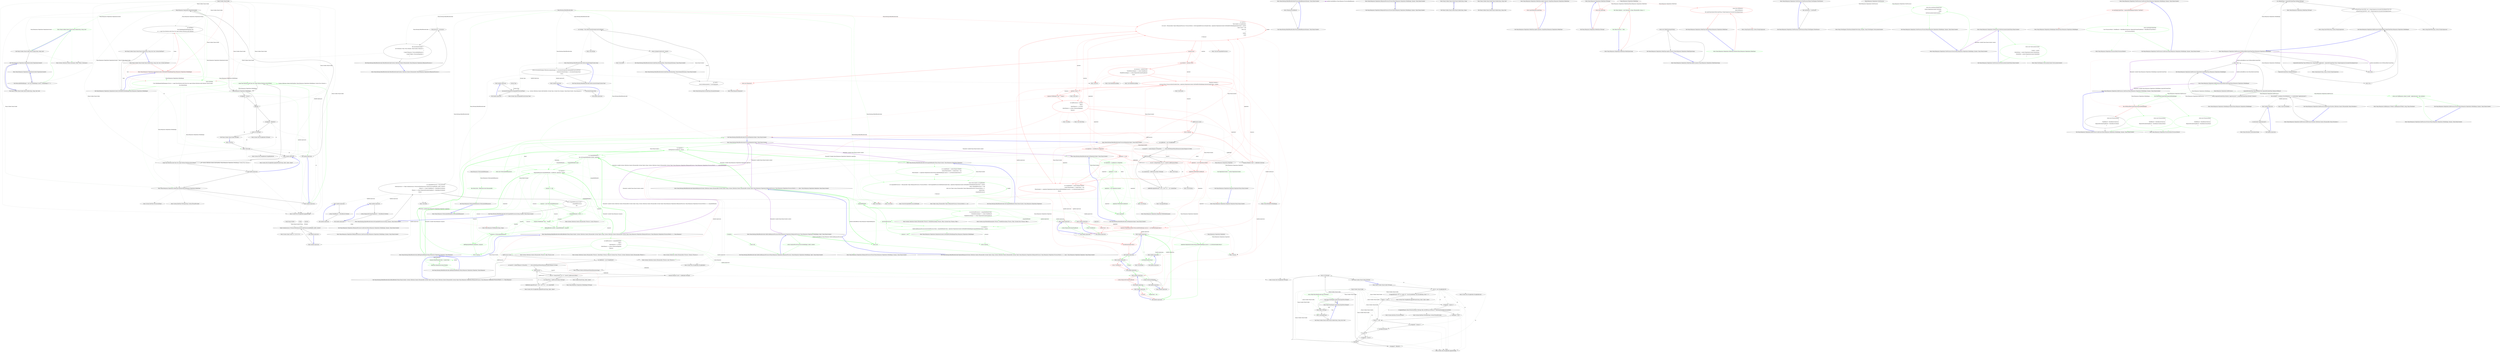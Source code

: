 digraph  {
n112 [label="Nancy.Routing.DefaultRouteInvoker", span=""];
n113 [label="System.Type", span=""];
n114 [label=string, span=""];
n115 [label=dynamic, span=""];
n116 [label="Nancy.NancyContext", span=""];
n117 [label=negotiator, span=""];
n118 [label="?", span=""];
n0 [label="Entry Nancy.Routing.DefaultRouteInvoker.DefaultRouteInvoker(System.Collections.Generic.IEnumerable<Nancy.Responses.Negotiation.IResponseProcessor>)", span="18-18", cluster="Nancy.Routing.DefaultRouteInvoker.DefaultRouteInvoker(System.Collections.Generic.IEnumerable<Nancy.Responses.Negotiation.IResponseProcessor>)"];
n1 [label="this.processors = processors", span="20-20", cluster="Nancy.Routing.DefaultRouteInvoker.DefaultRouteInvoker(System.Collections.Generic.IEnumerable<Nancy.Responses.Negotiation.IResponseProcessor>)"];
n2 [label="this.invocationStrategies = \r\n                new Dictionary<Type, Func<dynamic, NancyContext, Response>>\r\n                {\r\n                    { typeof (Response), ProcessAsRealResponse },\r\n                    { typeof (Object), ProcessAsNegotiator },\r\n                }", span="22-27", cluster="Nancy.Routing.DefaultRouteInvoker.DefaultRouteInvoker(System.Collections.Generic.IEnumerable<Nancy.Responses.Negotiation.IResponseProcessor>)"];
n3 [label="Exit Nancy.Routing.DefaultRouteInvoker.DefaultRouteInvoker(System.Collections.Generic.IEnumerable<Nancy.Responses.Negotiation.IResponseProcessor>)", span="18-18", cluster="Nancy.Routing.DefaultRouteInvoker.DefaultRouteInvoker(System.Collections.Generic.IEnumerable<Nancy.Responses.Negotiation.IResponseProcessor>)"];
n4 [label="Entry System.Collections.Generic.Dictionary<TKey, TValue>.Dictionary()", span="0-0", cluster="System.Collections.Generic.Dictionary<TKey, TValue>.Dictionary()"];
n5 [label="Entry Nancy.Routing.DefaultRouteInvoker.Invoke(Nancy.Routing.Route, Nancy.DynamicDictionary, Nancy.NancyContext)", span="37-37", cluster="Nancy.Routing.DefaultRouteInvoker.Invoke(Nancy.Routing.Route, Nancy.DynamicDictionary, Nancy.NancyContext)"];
n6 [label="var result =\r\n                route.Invoke(parameters) ?? new Response()", span="39-40", cluster="Nancy.Routing.DefaultRouteInvoker.Invoke(Nancy.Routing.Route, Nancy.DynamicDictionary, Nancy.NancyContext)"];
n8 [label="return strategy.Invoke(result, context);", span="44-44", cluster="Nancy.Routing.DefaultRouteInvoker.Invoke(Nancy.Routing.Route, Nancy.DynamicDictionary, Nancy.NancyContext)"];
n7 [label="var strategy = this.GetInvocationStrategy(result.GetType())", span="42-42", cluster="Nancy.Routing.DefaultRouteInvoker.Invoke(Nancy.Routing.Route, Nancy.DynamicDictionary, Nancy.NancyContext)"];
n10 [label="Entry Nancy.Routing.Route.Invoke(Nancy.DynamicDictionary)", span="54-54", cluster="Nancy.Routing.Route.Invoke(Nancy.DynamicDictionary)"];
n11 [label="Entry Nancy.Response.Response()", span="20-20", cluster="Nancy.Response.Response()"];
n12 [label="Entry Unk.GetType", span="", cluster="Unk.GetType"];
n13 [label="Entry Nancy.Routing.DefaultRouteInvoker.GetInvocationStrategy(System.Type)", span="47-47", cluster="Nancy.Routing.DefaultRouteInvoker.GetInvocationStrategy(System.Type)"];
n9 [label="Exit Nancy.Routing.DefaultRouteInvoker.Invoke(Nancy.Routing.Route, Nancy.DynamicDictionary, Nancy.NancyContext)", span="37-37", cluster="Nancy.Routing.DefaultRouteInvoker.Invoke(Nancy.Routing.Route, Nancy.DynamicDictionary, Nancy.NancyContext)"];
n14 [label="Entry Unk.Invoke", span="", cluster="Unk.Invoke"];
n15 [label="return invocationStrategies.Where(invocationStrategy => invocationStrategy.Key.IsAssignableFrom(resultType))\r\n                                        .Select(invocationStrategy => invocationStrategy.Value)\r\n                                        .First();", span="49-51", cluster="Nancy.Routing.DefaultRouteInvoker.GetInvocationStrategy(System.Type)"];
n21 [label="invocationStrategy.Key.IsAssignableFrom(resultType)", span="49-49", cluster="lambda expression"];
n16 [label="Exit Nancy.Routing.DefaultRouteInvoker.GetInvocationStrategy(System.Type)", span="47-47", cluster="Nancy.Routing.DefaultRouteInvoker.GetInvocationStrategy(System.Type)"];
n17 [label="Entry Unk.Where", span="", cluster="Unk.Where"];
n18 [label="Entry Unk.Select", span="", cluster="Unk.Select"];
n19 [label="Entry Unk.First", span="", cluster="Unk.First"];
n20 [label="Entry lambda expression", span="49-49", cluster="lambda expression"];
n24 [label="Entry lambda expression", span="50-50", cluster="lambda expression"];
n22 [label="Exit lambda expression", span="49-49", cluster="lambda expression"];
n23 [label="Entry System.Type.IsAssignableFrom(System.Type)", span="0-0", cluster="System.Type.IsAssignableFrom(System.Type)"];
n25 [label="invocationStrategy.Value", span="50-50", cluster="lambda expression"];
n26 [label="Exit lambda expression", span="50-50", cluster="lambda expression"];
n27 [label="Entry Nancy.Routing.DefaultRouteInvoker.GetCompatibleProcessors(string, dynamic, Nancy.NancyContext)", span="54-54", cluster="Nancy.Routing.DefaultRouteInvoker.GetCompatibleProcessors(string, dynamic, Nancy.NancyContext)"];
n28 [label="var compatibleProcessors = this.processors\r\n                .Select(processor => Tuple.Create(processor, (ProcessorMatch)processor.CanProcess(acceptHeader, model, context)))\r\n                .Where(x => x.Item2.ModelResult != MatchResult.NoMatch)\r\n                .Where(x => x.Item2.RequestedContentTypeResult != MatchResult.NoMatch)\r\n                .ToList()", span="56-60", cluster="Nancy.Routing.DefaultRouteInvoker.GetCompatibleProcessors(string, dynamic, Nancy.NancyContext)"];
n34 [label="Tuple.Create(processor, (ProcessorMatch)processor.CanProcess(acceptHeader, model, context))", span="57-57", cluster="lambda expression"];
n29 [label="return compatibleProcessors.Any() ?\r\n                compatibleProcessors :\r\n                null;", span="62-64", cluster="Nancy.Routing.DefaultRouteInvoker.GetCompatibleProcessors(string, dynamic, Nancy.NancyContext)"];
n31 [label="Entry Unk.ToList", span="", cluster="Unk.ToList"];
n33 [label="Entry lambda expression", span="57-57", cluster="lambda expression"];
n38 [label="Entry lambda expression", span="58-58", cluster="lambda expression"];
n41 [label="Entry lambda expression", span="59-59", cluster="lambda expression"];
n30 [label="Exit Nancy.Routing.DefaultRouteInvoker.GetCompatibleProcessors(string, dynamic, Nancy.NancyContext)", span="54-54", cluster="Nancy.Routing.DefaultRouteInvoker.GetCompatibleProcessors(string, dynamic, Nancy.NancyContext)"];
n32 [label="Entry Unk.Any", span="", cluster="Unk.Any"];
n35 [label="Exit lambda expression", span="57-57", cluster="lambda expression"];
n36 [label="Entry Nancy.Responses.Negotiation.IResponseProcessor.CanProcess(Nancy.Responses.Negotiation.MediaRange, dynamic, Nancy.NancyContext)", span="23-23", cluster="Nancy.Responses.Negotiation.IResponseProcessor.CanProcess(Nancy.Responses.Negotiation.MediaRange, dynamic, Nancy.NancyContext)"];
n37 [label="Entry System.Tuple.Create<T1, T2>(T1, T2)", span="0-0", cluster="System.Tuple.Create<T1, T2>(T1, T2)"];
n39 [label="x.Item2.ModelResult != MatchResult.NoMatch", span="58-58", cluster="lambda expression"];
n40 [label="Exit lambda expression", span="58-58", cluster="lambda expression"];
n42 [label="x.Item2.RequestedContentTypeResult != MatchResult.NoMatch", span="59-59", cluster="lambda expression"];
n43 [label="Exit lambda expression", span="59-59", cluster="lambda expression"];
n44 [label="Entry Nancy.Routing.DefaultRouteInvoker.ProcessAsRealResponse(dynamic, Nancy.NancyContext)", span="67-67", cluster="Nancy.Routing.DefaultRouteInvoker.ProcessAsRealResponse(dynamic, Nancy.NancyContext)"];
n45 [label="return (Response)routeResult;", span="69-69", cluster="Nancy.Routing.DefaultRouteInvoker.ProcessAsRealResponse(dynamic, Nancy.NancyContext)"];
n46 [label="Exit Nancy.Routing.DefaultRouteInvoker.ProcessAsRealResponse(dynamic, Nancy.NancyContext)", span="67-67", cluster="Nancy.Routing.DefaultRouteInvoker.ProcessAsRealResponse(dynamic, Nancy.NancyContext)"];
n47 [label="Entry Nancy.Routing.DefaultRouteInvoker.ProcessAsNegotiator(object, Nancy.NancyContext)", span="72-72", cluster="Nancy.Routing.DefaultRouteInvoker.ProcessAsNegotiator(object, Nancy.NancyContext)"];
n48 [label="var negotiator = routeResult as Negotiator", span="74-74", cluster="Nancy.Routing.DefaultRouteInvoker.ProcessAsNegotiator(object, Nancy.NancyContext)", color=red, community=0];
n50 [label="negotiator = new Negotiator(context)", span="78-78", cluster="Nancy.Routing.DefaultRouteInvoker.ProcessAsNegotiator(object, Nancy.NancyContext)", color=red, community=0];
n51 [label="negotiator.WithModel(routeResult)", span="79-79", cluster="Nancy.Routing.DefaultRouteInvoker.ProcessAsNegotiator(object, Nancy.NancyContext)", color=red, community=0];
n52 [label="var acceptHeaders = context.Request.Headers\r\n                .Accept.Where(header => header.Item2 > 0m)\r\n                .Where(header => negotiator.NegotiationContext.PermissableMediaRanges.Any(mr => mr.Matches(header.Item1)))\r\n                .ToList()", span="82-85", cluster="Nancy.Routing.DefaultRouteInvoker.ProcessAsNegotiator(object, Nancy.NancyContext)", color=red, community=1];
n53 [label="var matches =\r\n                        (from header in acceptHeaders\r\n                         let result = (IEnumerable<Tuple<IResponseProcessor, ProcessorMatch>>)GetCompatibleProcessors(header.Item1, negotiator.NegotiationContext.GetModelForMediaRange(header.Item1), context)\r\n                         where result != null\r\n                         select new\r\n                         {\r\n                             header,\r\n                             result\r\n                         }).ToArray()", span="87-95", cluster="Nancy.Routing.DefaultRouteInvoker.ProcessAsNegotiator(object, Nancy.NancyContext)", color=red, community=1];
n58 [label="Response response =\r\n                processor.Item1.Process(selected.header.Item1, negotiator.NegotiationContext.GetModelForMediaRange(selected.header.Item1), context)", span="109-110", cluster="Nancy.Routing.DefaultRouteInvoker.ProcessAsNegotiator(object, Nancy.NancyContext)", color=red, community=1];
n64 [label="var baseUrl = context.Request.Url.BasePath + ''/'' + Path.GetFileNameWithoutExtension(context.Request.Url.Path)", span="127-127", cluster="Nancy.Routing.DefaultRouteInvoker.ProcessAsNegotiator(object, Nancy.NancyContext)"];
n49 [label="negotiator == null", span="76-76", cluster="Nancy.Routing.DefaultRouteInvoker.ProcessAsNegotiator(object, Nancy.NancyContext)", color=red, community=0];
n94 [label="negotiator.NegotiationContext.PermissableMediaRanges.Any(mr => mr.Matches(header.Item1))", span="84-84", cluster="lambda expression", color=red, community=0];
n72 [label="Entry Nancy.Responses.Negotiation.Negotiator.Negotiator(Nancy.NancyContext)", span="9-9", cluster="Nancy.Responses.Negotiation.Negotiator.Negotiator(Nancy.NancyContext)"];
n73 [label="Entry Nancy.Responses.Negotiation.Negotiator.WithModel(dynamic)", span="96-96", cluster="Nancy.Responses.Negotiation.Negotiator.WithModel(dynamic)"];
n90 [label="Entry lambda expression", span="83-83", cluster="lambda expression"];
n93 [label="Entry lambda expression", span="84-84", cluster="lambda expression"];
n54 [label="!matches.Any()", span="97-97", cluster="Nancy.Routing.DefaultRouteInvoker.ProcessAsNegotiator(object, Nancy.NancyContext)", color=red, community=0];
n74 [label="Entry Unk.GetModelForMediaRange", span="", cluster="Unk.GetModelForMediaRange"];
n75 [label="Entry Unk.GetCompatibleProcessors", span="", cluster="Unk.GetCompatibleProcessors"];
n76 [label="Entry Unk.ToArray", span="", cluster="Unk.ToArray"];
n56 [label="var selected = matches.First()", span="102-102", cluster="Nancy.Routing.DefaultRouteInvoker.ProcessAsNegotiator(object, Nancy.NancyContext)", color=red, community=0];
n59 [label="matches.Count() > 1", span="112-112", cluster="Nancy.Routing.DefaultRouteInvoker.ProcessAsNegotiator(object, Nancy.NancyContext)", color=red, community=0];
n61 [label="var linkProcessors = matches\r\n                .Skip(1)\r\n                .SelectMany(m => m.result)\r\n                .SelectMany(p => p.Item1.ExtensionMappings)\r\n                .ToArray()", span="117-121", cluster="Nancy.Routing.DefaultRouteInvoker.ProcessAsNegotiator(object, Nancy.NancyContext)", color=red, community=1];
n55 [label="return new Response();", span="99-99", cluster="Nancy.Routing.DefaultRouteInvoker.ProcessAsNegotiator(object, Nancy.NancyContext)", color=red, community=0];
n57 [label="var processor = selected.result\r\n                .OrderByDescending(x => x.Item2.ModelResult)\r\n                .ThenByDescending(x => x.Item2.RequestedContentTypeResult)\r\n                .First()", span="104-107", cluster="Nancy.Routing.DefaultRouteInvoker.ProcessAsNegotiator(object, Nancy.NancyContext)", color=red, community=1];
n77 [label="Entry Unk.OrderByDescending", span="", cluster="Unk.OrderByDescending"];
n78 [label="Entry Unk.ThenByDescending", span="", cluster="Unk.ThenByDescending"];
n100 [label="Entry lambda expression", span="105-105", cluster="lambda expression"];
n103 [label="Entry lambda expression", span="106-106", cluster="lambda expression"];
n79 [label="Entry Unk.Process", span="", cluster="Unk.Process"];
n60 [label="response.WithHeader(''Vary'', ''Accept'')", span="114-114", cluster="Nancy.Routing.DefaultRouteInvoker.ProcessAsNegotiator(object, Nancy.NancyContext)", color=red, community=0];
n69 [label="response.Headers[''Link''] = linkBuilder.ToString()", span="136-136", cluster="Nancy.Routing.DefaultRouteInvoker.ProcessAsNegotiator(object, Nancy.NancyContext)"];
n70 [label="return response;", span="139-139", cluster="Nancy.Routing.DefaultRouteInvoker.ProcessAsNegotiator(object, Nancy.NancyContext)", color=red, community=0];
n80 [label="Entry Unk.Count", span="", cluster="Unk.Count"];
n81 [label="Entry Nancy.Response.WithHeader(string, string)", span="46-46", cluster="Nancy.Response.WithHeader(string, string)"];
n62 [label="linkProcessors.Any()", span="123-123", cluster="Nancy.Routing.DefaultRouteInvoker.ProcessAsNegotiator(object, Nancy.NancyContext)"];
n82 [label="Entry Unk.Skip", span="", cluster="Unk.Skip"];
n83 [label="Entry Unk.SelectMany", span="", cluster="Unk.SelectMany"];
n106 [label="Entry lambda expression", span="119-119", cluster="lambda expression"];
n109 [label="Entry lambda expression", span="120-120", cluster="lambda expression"];
n65 [label=linkProcessors, span="128-128", cluster="Nancy.Routing.DefaultRouteInvoker.ProcessAsNegotiator(object, Nancy.NancyContext)"];
n63 [label="var linkBuilder = new StringBuilder()", span="125-125", cluster="Nancy.Routing.DefaultRouteInvoker.ProcessAsNegotiator(object, Nancy.NancyContext)"];
n84 [label="Entry System.Text.StringBuilder.StringBuilder()", span="0-0", cluster="System.Text.StringBuilder.StringBuilder()"];
n68 [label="linkBuilder.AppendFormat(''<{0}>; rel=\''{1}\'','', url, contentType)", span="133-133", cluster="Nancy.Routing.DefaultRouteInvoker.ProcessAsNegotiator(object, Nancy.NancyContext)"];
n85 [label="Entry System.IO.Path.GetFileNameWithoutExtension(string)", span="0-0", cluster="System.IO.Path.GetFileNameWithoutExtension(string)"];
n66 [label="var url = string.Format(''{0}.{1}'', baseUrl, linkProcessor.Item1)", span="130-130", cluster="Nancy.Routing.DefaultRouteInvoker.ProcessAsNegotiator(object, Nancy.NancyContext)"];
n67 [label="var contentType = linkProcessor.Item2.ToString()", span="131-131", cluster="Nancy.Routing.DefaultRouteInvoker.ProcessAsNegotiator(object, Nancy.NancyContext)"];
n86 [label="Entry Unk.Format", span="", cluster="Unk.Format"];
n87 [label="Entry Unk.ToString", span="", cluster="Unk.ToString"];
n88 [label="Entry Unk.AppendFormat", span="", cluster="Unk.AppendFormat"];
n89 [label="Entry System.Text.StringBuilder.ToString()", span="0-0", cluster="System.Text.StringBuilder.ToString()"];
n71 [label="Exit Nancy.Routing.DefaultRouteInvoker.ProcessAsNegotiator(object, Nancy.NancyContext)", span="72-72", cluster="Nancy.Routing.DefaultRouteInvoker.ProcessAsNegotiator(object, Nancy.NancyContext)"];
n91 [label="header.Item2 > 0m", span="83-83", cluster="lambda expression", color=red, community=0];
n92 [label="Exit lambda expression", span="83-83", cluster="lambda expression"];
n97 [label="mr.Matches(header.Item1)", span="84-84", cluster="lambda expression", color=red, community=0];
n95 [label="Exit lambda expression", span="84-84", cluster="lambda expression"];
n96 [label="Entry lambda expression", span="84-84", cluster="lambda expression"];
n98 [label="Exit lambda expression", span="84-84", cluster="lambda expression"];
n99 [label="Entry Unk.Matches", span="", cluster="Unk.Matches"];
n101 [label="x.Item2.ModelResult", span="105-105", cluster="lambda expression", color=red, community=0];
n102 [label="Exit lambda expression", span="105-105", cluster="lambda expression"];
n104 [label="x.Item2.RequestedContentTypeResult", span="106-106", cluster="lambda expression", color=red, community=0];
n105 [label="Exit lambda expression", span="106-106", cluster="lambda expression"];
n107 [label="m.result", span="119-119", cluster="lambda expression", color=red, community=0];
n108 [label="Exit lambda expression", span="119-119", cluster="lambda expression"];
n110 [label="p.Item1.ExtensionMappings", span="120-120", cluster="lambda expression"];
n111 [label="Exit lambda expression", span="120-120", cluster="lambda expression"];
d48 [label=compatibleHeaders, span="75-75", cluster="Nancy.Routing.DefaultRouteInvoker.NegotiateResponse(System.Collections.Generic.IEnumerable<System.Tuple<string, System.Collections.Generic.IEnumerable<System.Tuple<Nancy.Responses.Negotiation.IResponseProcessor, Nancy.Responses.Negotiation.ProcessorMatch>>>>, object, Nancy.Responses.Negotiation.Negotiator, Nancy.NancyContext)", color=green, community=0];
d47 [label="Entry Nancy.Routing.DefaultRouteInvoker.NegotiateResponse(System.Collections.Generic.IEnumerable<System.Tuple<string, System.Collections.Generic.IEnumerable<System.Tuple<Nancy.Responses.Negotiation.IResponseProcessor, Nancy.Responses.Negotiation.ProcessorMatch>>>>, object, Nancy.Responses.Negotiation.Negotiator, Nancy.NancyContext)", span="73-73", cluster="Nancy.Routing.DefaultRouteInvoker.NegotiateResponse(System.Collections.Generic.IEnumerable<System.Tuple<string, System.Collections.Generic.IEnumerable<System.Tuple<Nancy.Responses.Negotiation.IResponseProcessor, Nancy.Responses.Negotiation.ProcessorMatch>>>>, object, Nancy.Responses.Negotiation.Negotiator, Nancy.NancyContext)"];
d50 [label=prioritizedProcessors, span="81-81", cluster="Nancy.Routing.DefaultRouteInvoker.NegotiateResponse(System.Collections.Generic.IEnumerable<System.Tuple<string, System.Collections.Generic.IEnumerable<System.Tuple<Nancy.Responses.Negotiation.IResponseProcessor, Nancy.Responses.Negotiation.ProcessorMatch>>>>, object, Nancy.Responses.Negotiation.Negotiator, Nancy.NancyContext)", color=green, community=0];
d49 [label="var prioritizedProcessors = compatibleHeader.Item2\r\n                    .OrderByDescending(x => x.Item2.ModelResult)\r\n                    .ThenByDescending(x => x.Item2.RequestedContentTypeResult)", span="77-79", cluster="Nancy.Routing.DefaultRouteInvoker.NegotiateResponse(System.Collections.Generic.IEnumerable<System.Tuple<string, System.Collections.Generic.IEnumerable<System.Tuple<Nancy.Responses.Negotiation.IResponseProcessor, Nancy.Responses.Negotiation.ProcessorMatch>>>>, object, Nancy.Responses.Negotiation.Negotiator, Nancy.NancyContext)", color=green, community=1];
d54 [label="return null;", span="93-93", cluster="Nancy.Routing.DefaultRouteInvoker.NegotiateResponse(System.Collections.Generic.IEnumerable<System.Tuple<string, System.Collections.Generic.IEnumerable<System.Tuple<Nancy.Responses.Negotiation.IResponseProcessor, Nancy.Responses.Negotiation.ProcessorMatch>>>>, object, Nancy.Responses.Negotiation.Negotiator, Nancy.NancyContext)", color=green, community=0];
d51 [label="var response =\r\n                        SafeInvokeResponseProcessor(prioritizedProcessor.Item1, compatibleHeader.Item1, negotiator.NegotiationContext.GetModelForMediaRange(compatibleHeader.Item1), context)", span="83-84", cluster="Nancy.Routing.DefaultRouteInvoker.NegotiateResponse(System.Collections.Generic.IEnumerable<System.Tuple<string, System.Collections.Generic.IEnumerable<System.Tuple<Nancy.Responses.Negotiation.IResponseProcessor, Nancy.Responses.Negotiation.ProcessorMatch>>>>, object, Nancy.Responses.Negotiation.Negotiator, Nancy.NancyContext)", color=green, community=1];
d52 [label="response != null", span="86-86", cluster="Nancy.Routing.DefaultRouteInvoker.NegotiateResponse(System.Collections.Generic.IEnumerable<System.Tuple<string, System.Collections.Generic.IEnumerable<System.Tuple<Nancy.Responses.Negotiation.IResponseProcessor, Nancy.Responses.Negotiation.ProcessorMatch>>>>, object, Nancy.Responses.Negotiation.Negotiator, Nancy.NancyContext)", color=green, community=0];
d58 [label="Entry Nancy.Responses.Negotiation.NegotiationContext.GetModelForMediaRange(Nancy.Responses.Negotiation.MediaRange)", span="61-61", cluster="Nancy.Responses.Negotiation.NegotiationContext.GetModelForMediaRange(Nancy.Responses.Negotiation.MediaRange)"];
d59 [label="Entry Nancy.Routing.DefaultRouteInvoker.SafeInvokeResponseProcessor(Nancy.Responses.Negotiation.IResponseProcessor, Nancy.Responses.Negotiation.MediaRange, object, Nancy.NancyContext)", span="181-181", cluster="Nancy.Routing.DefaultRouteInvoker.SafeInvokeResponseProcessor(Nancy.Responses.Negotiation.IResponseProcessor, Nancy.Responses.Negotiation.MediaRange, object, Nancy.NancyContext)"];
d53 [label="return response;", span="88-88", cluster="Nancy.Routing.DefaultRouteInvoker.NegotiateResponse(System.Collections.Generic.IEnumerable<System.Tuple<string, System.Collections.Generic.IEnumerable<System.Tuple<Nancy.Responses.Negotiation.IResponseProcessor, Nancy.Responses.Negotiation.ProcessorMatch>>>>, object, Nancy.Responses.Negotiation.Negotiator, Nancy.NancyContext)", color=green, community=0];
d56 [label="Entry System.Collections.Generic.IEnumerable<TSource>.OrderByDescending<TSource, TKey>(System.Func<TSource, TKey>)", span="0-0", cluster="System.Collections.Generic.IEnumerable<TSource>.OrderByDescending<TSource, TKey>(System.Func<TSource, TKey>)"];
d57 [label="Entry System.Linq.IOrderedEnumerable<TSource>.ThenByDescending<TSource, TKey>(System.Func<TSource, TKey>)", span="0-0", cluster="System.Linq.IOrderedEnumerable<TSource>.ThenByDescending<TSource, TKey>(System.Func<TSource, TKey>)"];
d55 [label="Exit Nancy.Routing.DefaultRouteInvoker.NegotiateResponse(System.Collections.Generic.IEnumerable<System.Tuple<string, System.Collections.Generic.IEnumerable<System.Tuple<Nancy.Responses.Negotiation.IResponseProcessor, Nancy.Responses.Negotiation.ProcessorMatch>>>>, object, Nancy.Responses.Negotiation.Negotiator, Nancy.NancyContext)", span="73-73", cluster="Nancy.Routing.DefaultRouteInvoker.NegotiateResponse(System.Collections.Generic.IEnumerable<System.Tuple<string, System.Collections.Generic.IEnumerable<System.Tuple<Nancy.Responses.Negotiation.IResponseProcessor, Nancy.Responses.Negotiation.ProcessorMatch>>>>, object, Nancy.Responses.Negotiation.Negotiator, Nancy.NancyContext)"];
d61 [label="x.Item2.ModelResult", span="78-78", cluster="lambda expression", color=green, community=0];
d64 [label="x.Item2.RequestedContentTypeResult", span="79-79", cluster="lambda expression", color=green, community=0];
d67 [label="var negotiator = \r\n                GetNegotiator(routeResult, context)", span="98-99", cluster="Nancy.Routing.DefaultRouteInvoker.ProcessAsNegotiator(object, Nancy.NancyContext)", color=green, community=0];
d66 [label="Entry Nancy.Routing.DefaultRouteInvoker.ProcessAsNegotiator(object, Nancy.NancyContext)", span="96-96", cluster="Nancy.Routing.DefaultRouteInvoker.ProcessAsNegotiator(object, Nancy.NancyContext)"];
d82 [label="Entry Nancy.Routing.DefaultRouteInvoker.GetCompatibleHeaders(Nancy.NancyContext, Nancy.Responses.Negotiation.Negotiator)", span="165-165", cluster="Nancy.Routing.DefaultRouteInvoker.GetCompatibleHeaders(Nancy.NancyContext, Nancy.Responses.Negotiation.Negotiator)"];
d88 [label="Entry Nancy.Routing.DefaultRouteInvoker.AddNegotiatedHeaders(Nancy.Responses.Negotiation.Negotiator, Nancy.Response)", span="132-132", cluster="Nancy.Routing.DefaultRouteInvoker.AddNegotiatedHeaders(Nancy.Responses.Negotiation.Negotiator, Nancy.Response)"];
d68 [label="var compatibleHeaders = \r\n                this.GetCompatibleHeaders(context, negotiator)", span="101-102", cluster="Nancy.Routing.DefaultRouteInvoker.ProcessAsNegotiator(object, Nancy.NancyContext)", color=green, community=0];
d81 [label="Entry Nancy.Routing.DefaultRouteInvoker.GetNegotiator(object, Nancy.NancyContext)", span="194-194", cluster="Nancy.Routing.DefaultRouteInvoker.GetNegotiator(object, Nancy.NancyContext)"];
d71 [label="var response =\r\n                NegotiateResponse(compatibleHeaders, routeResult, negotiator, context)", span="109-110", cluster="Nancy.Routing.DefaultRouteInvoker.ProcessAsNegotiator(object, Nancy.NancyContext)", color=green, community=1];
d78 [label="AddNegotiatedHeaders(negotiator, response)", span="126-126", cluster="Nancy.Routing.DefaultRouteInvoker.ProcessAsNegotiator(object, Nancy.NancyContext)", color=green, community=0];
d87 [label="Entry Nancy.Routing.DefaultRouteInvoker.AddLinkHeaders(Nancy.NancyContext, System.Collections.Generic.IEnumerable<System.Tuple<string, System.Collections.Generic.IEnumerable<System.Tuple<Nancy.Responses.Negotiation.IResponseProcessor, Nancy.Responses.Negotiation.ProcessorMatch>>>>, Nancy.Response)", span="140-140", cluster="Nancy.Routing.DefaultRouteInvoker.AddLinkHeaders(Nancy.NancyContext, System.Collections.Generic.IEnumerable<System.Tuple<string, System.Collections.Generic.IEnumerable<System.Tuple<Nancy.Responses.Negotiation.IResponseProcessor, Nancy.Responses.Negotiation.ProcessorMatch>>>>, Nancy.Response)"];
d69 [label="!compatibleHeaders.Any()", span="104-104", cluster="Nancy.Routing.DefaultRouteInvoker.ProcessAsNegotiator(object, Nancy.NancyContext)", color=green, community=0];
d74 [label="compatibleHeaders.Count() > 1", span="117-117", cluster="Nancy.Routing.DefaultRouteInvoker.ProcessAsNegotiator(object, Nancy.NancyContext)", color=green, community=0];
d76 [label="AddLinkHeaders(context, compatibleHeaders, response)", span="122-122", cluster="Nancy.Routing.DefaultRouteInvoker.ProcessAsNegotiator(object, Nancy.NancyContext)", color=green, community=0];
d72 [label="response == null", span="112-112", cluster="Nancy.Routing.DefaultRouteInvoker.ProcessAsNegotiator(object, Nancy.NancyContext)", color=green, community=0];
d75 [label="response.WithHeader(''Vary'', ''Accept'')", span="119-119", cluster="Nancy.Routing.DefaultRouteInvoker.ProcessAsNegotiator(object, Nancy.NancyContext)", color=green, community=0];
d77 [label="!(response is NotAcceptableResponse)", span="124-124", cluster="Nancy.Routing.DefaultRouteInvoker.ProcessAsNegotiator(object, Nancy.NancyContext)", color=green, community=0];
d79 [label="return response;", span="129-129", cluster="Nancy.Routing.DefaultRouteInvoker.ProcessAsNegotiator(object, Nancy.NancyContext)", color=green, community=0];
d73 [label="response = new NotAcceptableResponse()", span="114-114", cluster="Nancy.Routing.DefaultRouteInvoker.ProcessAsNegotiator(object, Nancy.NancyContext)", color=green, community=0];
d70 [label="return new NotAcceptableResponse();", span="106-106", cluster="Nancy.Routing.DefaultRouteInvoker.ProcessAsNegotiator(object, Nancy.NancyContext)", color=green, community=0];
d83 [label="Entry System.Collections.Generic.IEnumerable<TSource>.Any<TSource>()", span="0-0", cluster="System.Collections.Generic.IEnumerable<TSource>.Any<TSource>()"];
d85 [label="Entry System.Collections.Generic.IEnumerable<TSource>.Count<TSource>()", span="0-0", cluster="System.Collections.Generic.IEnumerable<TSource>.Count<TSource>()"];
d84 [label="Entry Nancy.Responses.NotAcceptableResponse.NotAcceptableResponse()", span="10-10", cluster="Nancy.Responses.NotAcceptableResponse.NotAcceptableResponse()"];
d89 [label="negotiator.NegotiationContext.Headers", span="134-134", cluster="Nancy.Routing.DefaultRouteInvoker.AddNegotiatedHeaders(Nancy.Responses.Negotiation.Negotiator, Nancy.Response)", color=green, community=0];
d90 [label="response.Headers[header.Key] = header.Value", span="136-136", cluster="Nancy.Routing.DefaultRouteInvoker.AddNegotiatedHeaders(Nancy.Responses.Negotiation.Negotiator, Nancy.Response)", color=green, community=0];
d91 [label="Exit Nancy.Routing.DefaultRouteInvoker.AddNegotiatedHeaders(Nancy.Responses.Negotiation.Negotiator, Nancy.Response)", span="132-132", cluster="Nancy.Routing.DefaultRouteInvoker.AddNegotiatedHeaders(Nancy.Responses.Negotiation.Negotiator, Nancy.Response)"];
d92 [label="var linkProcessors = compatibleHeaders\r\n                .Skip(1)\r\n                .SelectMany(m => m.Item2)\r\n                .SelectMany(p => p.Item1.ExtensionMappings)\r\n                .ToArray()", span="142-146", cluster="Nancy.Routing.DefaultRouteInvoker.AddLinkHeaders(Nancy.NancyContext, System.Collections.Generic.IEnumerable<System.Tuple<string, System.Collections.Generic.IEnumerable<System.Tuple<Nancy.Responses.Negotiation.IResponseProcessor, Nancy.Responses.Negotiation.ProcessorMatch>>>>, Nancy.Response)", color=green, community=1];
d93 [label="linkProcessors.Any()", span="148-148", cluster="Nancy.Routing.DefaultRouteInvoker.AddLinkHeaders(Nancy.NancyContext, System.Collections.Generic.IEnumerable<System.Tuple<string, System.Collections.Generic.IEnumerable<System.Tuple<Nancy.Responses.Negotiation.IResponseProcessor, Nancy.Responses.Negotiation.ProcessorMatch>>>>, Nancy.Response)"];
d102 [label="Entry System.Collections.Generic.IEnumerable<TSource>.Skip<TSource>(int)", span="0-0", cluster="System.Collections.Generic.IEnumerable<TSource>.Skip<TSource>(int)"];
d103 [label="Entry System.Collections.Generic.IEnumerable<TSource>.SelectMany<TSource, TResult>(System.Func<TSource, System.Collections.Generic.IEnumerable<TResult>>)", span="0-0", cluster="System.Collections.Generic.IEnumerable<TSource>.SelectMany<TSource, TResult>(System.Func<TSource, System.Collections.Generic.IEnumerable<TResult>>)"];
d104 [label="Entry System.Collections.Generic.IEnumerable<TSource>.ToArray<TSource>()", span="0-0", cluster="System.Collections.Generic.IEnumerable<TSource>.ToArray<TSource>()"];
d96 [label=linkProcessors, span="153-153", cluster="Nancy.Routing.DefaultRouteInvoker.AddLinkHeaders(Nancy.NancyContext, System.Collections.Generic.IEnumerable<System.Tuple<string, System.Collections.Generic.IEnumerable<System.Tuple<Nancy.Responses.Negotiation.IResponseProcessor, Nancy.Responses.Negotiation.ProcessorMatch>>>>, Nancy.Response)"];
d112 [label="m.Item2", span="144-144", cluster="lambda expression", color=green, community=0];
d117 [label="var acceptHeaders = context.Request.Headers\r\n                .Accept.Where(header => header.Item2 > 0m)\r\n                .Where(header => negotiator.NegotiationContext.PermissableMediaRanges.Any(mr => mr.Matches(header.Item1)))\r\n                .ToList()", span="167-170", cluster="Nancy.Routing.DefaultRouteInvoker.GetCompatibleHeaders(Nancy.NancyContext, Nancy.Responses.Negotiation.Negotiator)", color=green, community=1];
d118 [label="return (from header in acceptHeaders\r\n                    let compatibleProcessors = (IEnumerable<Tuple<IResponseProcessor, ProcessorMatch>>)GetCompatibleProcessorsByHeader(header.Item1, negotiator.NegotiationContext.GetModelForMediaRange(header.Item1), context)\r\n                    where compatibleProcessors != null\r\n                    select new Tuple<string, IEnumerable<Tuple<IResponseProcessor, ProcessorMatch>>>(\r\n                        header.Item1,\r\n                        compatibleProcessors\r\n                    )).ToArray();", span="172-178", cluster="Nancy.Routing.DefaultRouteInvoker.GetCompatibleHeaders(Nancy.NancyContext, Nancy.Responses.Negotiation.Negotiator)", color=green, community=1];
d128 [label="negotiator.NegotiationContext.PermissableMediaRanges.Any(mr => mr.Matches(header.Item1))", span="169-169", cluster="lambda expression", color=green, community=0];
d152 [label="Nancy.Responses.Negotiation.Negotiator", span=""];
d130 [label="Entry lambda expression", span="169-169", cluster="lambda expression"];
d119 [label="Exit Nancy.Routing.DefaultRouteInvoker.GetCompatibleHeaders(Nancy.NancyContext, Nancy.Responses.Negotiation.Negotiator)", span="165-165", cluster="Nancy.Routing.DefaultRouteInvoker.GetCompatibleHeaders(Nancy.NancyContext, Nancy.Responses.Negotiation.Negotiator)"];
d121 [label="Entry Unk.GetCompatibleProcessorsByHeader", span="", cluster="Unk.GetCompatibleProcessorsByHeader"];
d122 [label="Entry Tuple<string, IEnumerable<Tuple<IResponseProcessor, ProcessorMatch>>>.cstr", span="", cluster="Tuple<string, IEnumerable<Tuple<IResponseProcessor, ProcessorMatch>>>.cstr"];
d125 [label="header.Item2 > 0m", span="168-168", cluster="lambda expression", color=green, community=0];
d131 [label="mr.Matches(header.Item1)", span="169-169", cluster="lambda expression", color=green, community=0];
d132 [label="Exit lambda expression", span="169-169", cluster="lambda expression"];
d134 [label="return responseProcessor.Process(mediaRange, model, context);", span="185-185", cluster="Nancy.Routing.DefaultRouteInvoker.SafeInvokeResponseProcessor(Nancy.Responses.Negotiation.IResponseProcessor, Nancy.Responses.Negotiation.MediaRange, object, Nancy.NancyContext)", color=green, community=0];
d137 [label="Exit Nancy.Routing.DefaultRouteInvoker.SafeInvokeResponseProcessor(Nancy.Responses.Negotiation.IResponseProcessor, Nancy.Responses.Negotiation.MediaRange, object, Nancy.NancyContext)", span="181-181", cluster="Nancy.Routing.DefaultRouteInvoker.SafeInvokeResponseProcessor(Nancy.Responses.Negotiation.IResponseProcessor, Nancy.Responses.Negotiation.MediaRange, object, Nancy.NancyContext)"];
d138 [label="Entry Nancy.Responses.Negotiation.IResponseProcessor.Process(Nancy.Responses.Negotiation.MediaRange, dynamic, Nancy.NancyContext)", span="32-32", cluster="Nancy.Responses.Negotiation.IResponseProcessor.Process(Nancy.Responses.Negotiation.MediaRange, dynamic, Nancy.NancyContext)"];
d135 [label=Exception, span="187-187", cluster="Nancy.Routing.DefaultRouteInvoker.SafeInvokeResponseProcessor(Nancy.Responses.Negotiation.IResponseProcessor, Nancy.Responses.Negotiation.MediaRange, object, Nancy.NancyContext)", color=green, community=0];
d136 [label="return null;", span="191-191", cluster="Nancy.Routing.DefaultRouteInvoker.SafeInvokeResponseProcessor(Nancy.Responses.Negotiation.IResponseProcessor, Nancy.Responses.Negotiation.MediaRange, object, Nancy.NancyContext)", color=green, community=0];
d139 [label="var negotiator = routeResult as Negotiator", span="196-196", cluster="Nancy.Routing.DefaultRouteInvoker.GetNegotiator(object, Nancy.NancyContext)", color=green, community=0];
d140 [label="negotiator == null", span="198-198", cluster="Nancy.Routing.DefaultRouteInvoker.GetNegotiator(object, Nancy.NancyContext)", color=green, community=0];
d143 [label="return negotiator;", span="204-204", cluster="Nancy.Routing.DefaultRouteInvoker.GetNegotiator(object, Nancy.NancyContext)", color=green, community=0];
d141 [label="negotiator = new Negotiator(context)", span="200-200", cluster="Nancy.Routing.DefaultRouteInvoker.GetNegotiator(object, Nancy.NancyContext)", color=green, community=0];
d142 [label="negotiator.WithModel(routeResult)", span="201-201", cluster="Nancy.Routing.DefaultRouteInvoker.GetNegotiator(object, Nancy.NancyContext)", color=green, community=0];
d144 [label="Exit Nancy.Routing.DefaultRouteInvoker.GetNegotiator(object, Nancy.NancyContext)", span="194-194", cluster="Nancy.Routing.DefaultRouteInvoker.GetNegotiator(object, Nancy.NancyContext)"];
d101 [label="Exit Nancy.Routing.DefaultRouteInvoker.AddLinkHeaders(Nancy.NancyContext, System.Collections.Generic.IEnumerable<System.Tuple<string, System.Collections.Generic.IEnumerable<System.Tuple<Nancy.Responses.Negotiation.IResponseProcessor, Nancy.Responses.Negotiation.ProcessorMatch>>>>, Nancy.Response)", span="140-140", cluster="Nancy.Routing.DefaultRouteInvoker.AddLinkHeaders(Nancy.NancyContext, System.Collections.Generic.IEnumerable<System.Tuple<string, System.Collections.Generic.IEnumerable<System.Tuple<Nancy.Responses.Negotiation.IResponseProcessor, Nancy.Responses.Negotiation.ProcessorMatch>>>>, Nancy.Response)"];
d95 [label="var baseUrl = context.Request.Url.BasePath + ''/'' + Path.GetFileNameWithoutExtension(context.Request.Url.Path)", span="152-152", cluster="Nancy.Routing.DefaultRouteInvoker.AddLinkHeaders(Nancy.NancyContext, System.Collections.Generic.IEnumerable<System.Tuple<string, System.Collections.Generic.IEnumerable<System.Tuple<Nancy.Responses.Negotiation.IResponseProcessor, Nancy.Responses.Negotiation.ProcessorMatch>>>>, Nancy.Response)"];
d100 [label="response.Headers[''Link''] = linkBuilder.ToString()", span="161-161", cluster="Nancy.Routing.DefaultRouteInvoker.AddLinkHeaders(Nancy.NancyContext, System.Collections.Generic.IEnumerable<System.Tuple<string, System.Collections.Generic.IEnumerable<System.Tuple<Nancy.Responses.Negotiation.IResponseProcessor, Nancy.Responses.Negotiation.ProcessorMatch>>>>, Nancy.Response)"];
d94 [label="var linkBuilder = new StringBuilder()", span="150-150", cluster="Nancy.Routing.DefaultRouteInvoker.AddLinkHeaders(Nancy.NancyContext, System.Collections.Generic.IEnumerable<System.Tuple<string, System.Collections.Generic.IEnumerable<System.Tuple<Nancy.Responses.Negotiation.IResponseProcessor, Nancy.Responses.Negotiation.ProcessorMatch>>>>, Nancy.Response)"];
d99 [label="linkBuilder.AppendFormat(''<{0}>; rel=\''{1}\'','', url, contentType)", span="158-158", cluster="Nancy.Routing.DefaultRouteInvoker.AddLinkHeaders(Nancy.NancyContext, System.Collections.Generic.IEnumerable<System.Tuple<string, System.Collections.Generic.IEnumerable<System.Tuple<Nancy.Responses.Negotiation.IResponseProcessor, Nancy.Responses.Negotiation.ProcessorMatch>>>>, Nancy.Response)"];
d97 [label="var url = string.Format(''{0}.{1}'', baseUrl, linkProcessor.Item1)", span="155-155", cluster="Nancy.Routing.DefaultRouteInvoker.AddLinkHeaders(Nancy.NancyContext, System.Collections.Generic.IEnumerable<System.Tuple<string, System.Collections.Generic.IEnumerable<System.Tuple<Nancy.Responses.Negotiation.IResponseProcessor, Nancy.Responses.Negotiation.ProcessorMatch>>>>, Nancy.Response)"];
d98 [label="var contentType = linkProcessor.Item2.ToString()", span="156-156", cluster="Nancy.Routing.DefaultRouteInvoker.AddLinkHeaders(Nancy.NancyContext, System.Collections.Generic.IEnumerable<System.Tuple<string, System.Collections.Generic.IEnumerable<System.Tuple<Nancy.Responses.Negotiation.IResponseProcessor, Nancy.Responses.Negotiation.ProcessorMatch>>>>, Nancy.Response)"];
d109 [label="Entry System.Text.StringBuilder.AppendFormat(string, object, object)", span="0-0", cluster="System.Text.StringBuilder.AppendFormat(string, object, object)"];
d107 [label="Entry string.Format(string, object, object)", span="0-0", cluster="string.Format(string, object, object)"];
d108 [label="Entry Nancy.Responses.Negotiation.MediaRange.ToString()", span="61-61", cluster="Nancy.Responses.Negotiation.MediaRange.ToString()"];
m0_1 [label="Exit Nancy.Responses.Negotiation.IResponseProcessor.CanProcess(Nancy.Responses.Negotiation.MediaRange, dynamic, Nancy.NancyContext)", span="23-23", cluster="Nancy.Responses.Negotiation.IResponseProcessor.CanProcess(Nancy.Responses.Negotiation.MediaRange, dynamic, Nancy.NancyContext)", file="IResponseProcessor.cs"];
m0_2 [label="Entry Nancy.Responses.Negotiation.IResponseProcessor.Process(Nancy.Responses.Negotiation.MediaRange, dynamic, Nancy.NancyContext)", span="32-32", cluster="Nancy.Responses.Negotiation.IResponseProcessor.Process(Nancy.Responses.Negotiation.MediaRange, dynamic, Nancy.NancyContext)", file="IResponseProcessor.cs"];
m0_3 [label="Exit Nancy.Responses.Negotiation.IResponseProcessor.Process(Nancy.Responses.Negotiation.MediaRange, dynamic, Nancy.NancyContext)", span="32-32", cluster="Nancy.Responses.Negotiation.IResponseProcessor.Process(Nancy.Responses.Negotiation.MediaRange, dynamic, Nancy.NancyContext)", file="IResponseProcessor.cs"];
m2_0 [label="Entry Nancy.Cookies.NancyCookie.NancyCookie(string, string)", span="10-10", cluster="Nancy.Cookies.NancyCookie.NancyCookie(string, string)", file="MainModule.cs"];
m2_1 [label="Exit Nancy.Cookies.NancyCookie.NancyCookie(string, string)", span="10-10", cluster="Nancy.Cookies.NancyCookie.NancyCookie(string, string)", file="MainModule.cs"];
m2_10 [label="Entry Nancy.Cookies.NancyCookie.ToString()", span="86-86", cluster="Nancy.Cookies.NancyCookie.ToString()", file="MainModule.cs"];
m2_11 [label="var sb = new StringBuilder(50)", span="88-88", cluster="Nancy.Cookies.NancyCookie.ToString()", file="MainModule.cs"];
m2_12 [label="sb.AppendFormat(''{0}={1}; path={2}'', this.EncodedName, this.EncodedValue, Path ?? ''/'')", span="89-89", cluster="Nancy.Cookies.NancyCookie.ToString()", file="MainModule.cs"];
m2_14 [label="sb.Append(''; expires='')", span="93-93", cluster="Nancy.Cookies.NancyCookie.ToString()", file="MainModule.cs"];
m2_15 [label="sb.Append(Expires.Value.ToUniversalTime().ToString(''ddd, dd-MMM-yyyy HH:mm:ss'', DateTimeFormatInfo.InvariantInfo))", span="94-94", cluster="Nancy.Cookies.NancyCookie.ToString()", file="MainModule.cs"];
m2_16 [label="sb.Append('' GMT'')", span="95-95", cluster="Nancy.Cookies.NancyCookie.ToString()", file="MainModule.cs"];
m2_18 [label="sb.Append(''; domain='')", span="100-100", cluster="Nancy.Cookies.NancyCookie.ToString()", file="MainModule.cs"];
m2_19 [label="sb.Append(Domain)", span="101-101", cluster="Nancy.Cookies.NancyCookie.ToString()", file="MainModule.cs"];
m2_21 [label="sb.Append(''; Secure'')", span="106-106", cluster="Nancy.Cookies.NancyCookie.ToString()", file="MainModule.cs"];
m2_23 [label="sb.Append(''; HttpOnly'')", span="111-111", cluster="Nancy.Cookies.NancyCookie.ToString()", file="MainModule.cs"];
m2_24 [label="return sb.ToString();", span="114-114", cluster="Nancy.Cookies.NancyCookie.ToString()", file="MainModule.cs"];
m2_13 [label="Expires != null", span="91-91", cluster="Nancy.Cookies.NancyCookie.ToString()", file="MainModule.cs"];
m2_17 [label="Domain != null", span="98-98", cluster="Nancy.Cookies.NancyCookie.ToString()", file="MainModule.cs"];
m2_20 [label=Secure, span="104-104", cluster="Nancy.Cookies.NancyCookie.ToString()", file="MainModule.cs"];
m2_22 [label=HttpOnly, span="109-109", cluster="Nancy.Cookies.NancyCookie.ToString()", file="MainModule.cs"];
m2_25 [label="Exit Nancy.Cookies.NancyCookie.ToString()", span="86-86", cluster="Nancy.Cookies.NancyCookie.ToString()", file="MainModule.cs"];
m2_28 [label="Entry System.Text.StringBuilder.Append(string)", span="0-0", cluster="System.Text.StringBuilder.Append(string)", file="MainModule.cs"];
m2_4 [label="Entry Nancy.ViewEngines.Spark.NancySparkView.H(object)", span="19-19", cluster="Nancy.ViewEngines.Spark.NancySparkView.H(object)", file="MainModule.cs"];
m2_5 [label="return HttpUtility.HtmlEncode(value.ToString());", span="21-21", cluster="Nancy.ViewEngines.Spark.NancySparkView.H(object)", file="MainModule.cs", color=green, community=0];
m2_6 [label="Exit Nancy.ViewEngines.Spark.NancySparkView.H(object)", span="19-19", cluster="Nancy.ViewEngines.Spark.NancySparkView.H(object)", file="MainModule.cs"];
m2_7 [label="Entry object.ToString()", span="0-0", cluster="object.ToString()", file="MainModule.cs"];
m2_8 [label="Entry Unk.HtmlEncode", span="", cluster="Unk.HtmlEncode", file="MainModule.cs"];
m2_9 [label="Exit Nancy.Cookies.NancyCookie.NancyCookie(string, string, bool, bool)", span="20-20", cluster="Nancy.Cookies.NancyCookie.NancyCookie(string, string, bool, bool)", file="MainModule.cs"];
m2_29 [label="Entry System.DateTime.ToUniversalTime()", span="0-0", cluster="System.DateTime.ToUniversalTime()", file="MainModule.cs"];
m2_26 [label="Entry System.Text.StringBuilder.StringBuilder(int)", span="0-0", cluster="System.Text.StringBuilder.StringBuilder(int)", file="MainModule.cs"];
m2_30 [label="Entry System.DateTime.ToString(string, System.IFormatProvider)", span="0-0", cluster="System.DateTime.ToString(string, System.IFormatProvider)", file="MainModule.cs"];
m2_27 [label="Entry System.Text.StringBuilder.AppendFormat(string, object, object, object)", span="0-0", cluster="System.Text.StringBuilder.AppendFormat(string, object, object, object)", file="MainModule.cs"];
m2_2 [label="Entry Nancy.Cookies.NancyCookie.NancyCookie(string, string, bool)", span="15-15", cluster="Nancy.Cookies.NancyCookie.NancyCookie(string, string, bool)", file="MainModule.cs"];
m2_3 [label="Exit Nancy.Cookies.NancyCookie.NancyCookie(string, string, bool)", span="15-15", cluster="Nancy.Cookies.NancyCookie.NancyCookie(string, string, bool)", file="MainModule.cs"];
m2_32 [label="Nancy.Cookies.NancyCookie", span="", file="MainModule.cs"];
m3_10 [label="Entry Nancy.Responses.Negotiation.MediaType.implicit operator string(Nancy.Responses.Negotiation.MediaType)", span="39-39", cluster="Nancy.Responses.Negotiation.MediaType.implicit operator string(Nancy.Responses.Negotiation.MediaType)", file="MediaType.cs"];
m3_11 [label="return inputMediaType.typeString;", span="41-41", cluster="Nancy.Responses.Negotiation.MediaType.implicit operator string(Nancy.Responses.Negotiation.MediaType)", color=red, community=0, file="MediaType.cs"];
m3_12 [label="Exit Nancy.Responses.Negotiation.MediaType.implicit operator string(Nancy.Responses.Negotiation.MediaType)", span="39-39", cluster="Nancy.Responses.Negotiation.MediaType.implicit operator string(Nancy.Responses.Negotiation.MediaType)", file="MediaType.cs"];
m3_13 [label="Entry Nancy.Responses.Negotiation.MediaType.ToString()", span="44-44", cluster="Nancy.Responses.Negotiation.MediaType.ToString()", file="MediaType.cs"];
m3_14 [label="return this.typeString;", span="46-46", cluster="Nancy.Responses.Negotiation.MediaType.ToString()", color=red, community=0, file="MediaType.cs"];
m3_15 [label="Exit Nancy.Responses.Negotiation.MediaType.ToString()", span="44-44", cluster="Nancy.Responses.Negotiation.MediaType.ToString()", file="MediaType.cs"];
m3_0 [label="Entry Nancy.Responses.Negotiation.MediaType.MediaType(string)", span="22-22", cluster="Nancy.Responses.Negotiation.MediaType.MediaType(string)", file="MediaType.cs"];
m3_1 [label="this.Values.Headers = new Dictionary<string, IEnumerable<string>>()", span="16-16", cluster="Nancy.Testing.BrowserContext.BrowserContext()", color=green, community=0, file="MediaType.cs"];
m3_2 [label="this.Values.Protocol = ''http''", span="17-17", cluster="Nancy.Testing.BrowserContext.BrowserContext()", file="MediaType.cs", color=green, community=0];
m3_6 [label="Entry string.Equals(string, System.StringComparison)", span="0-0", cluster="string.Equals(string, System.StringComparison)", file="MediaType.cs"];
m3_7 [label="Entry Nancy.Responses.Negotiation.MediaType.implicit operator Nancy.Responses.Negotiation.MediaType(string)", span="34-34", cluster="Nancy.Responses.Negotiation.MediaType.implicit operator Nancy.Responses.Negotiation.MediaType(string)", file="MediaType.cs"];
m3_8 [label="return new MediaType(inputString);", span="36-36", cluster="Nancy.Responses.Negotiation.MediaType.implicit operator Nancy.Responses.Negotiation.MediaType(string)", file="MediaType.cs"];
m3_9 [label="Exit Nancy.Responses.Negotiation.MediaType.implicit operator Nancy.Responses.Negotiation.MediaType(string)", span="34-34", cluster="Nancy.Responses.Negotiation.MediaType.implicit operator Nancy.Responses.Negotiation.MediaType(string)", file="MediaType.cs"];
m3_3 [label="Entry Nancy.Responses.Negotiation.MediaType.Matches(Nancy.Responses.Negotiation.MediaType)", span="27-27", cluster="Nancy.Responses.Negotiation.MediaType.Matches(Nancy.Responses.Negotiation.MediaType)", color=green, community=0, file="MediaType.cs"];
m3_4 [label="return this.IsWildcard ||\r\n                   other.IsWildcard ||\r\n                   this.typeString.Equals(other.typeString, StringComparison.InvariantCultureIgnoreCase);", span="29-31", cluster="Nancy.Responses.Negotiation.MediaType.Matches(Nancy.Responses.Negotiation.MediaType)", color=red, community=0, file="MediaType.cs"];
m3_5 [label="Exit Nancy.Responses.Negotiation.MediaType.Matches(Nancy.Responses.Negotiation.MediaType)", span="27-27", cluster="Nancy.Responses.Negotiation.MediaType.Matches(Nancy.Responses.Negotiation.MediaType)", file="MediaType.cs"];
m3_16 [label="Nancy.Responses.Negotiation.MediaType", span="", file="MediaType.cs"];
m4_0 [label="Entry Nancy.Responses.Negotiation.NegotiationContext.NegotiationContext()", span="49-49", cluster="Nancy.Responses.Negotiation.NegotiationContext.NegotiationContext()", file="NegotiationContext.cs"];
m4_1 [label="this.PermissableMediaRanges = new List<MediaRange>(new[] { (MediaRange)''*/*'' })", span="51-51", cluster="Nancy.Responses.Negotiation.NegotiationContext.NegotiationContext()", file="NegotiationContext.cs"];
m4_5 [label="Exit Nancy.Cookies.NancyCookie.NancyCookie(string, string, bool, bool)", span="20-20", cluster="Nancy.Cookies.NancyCookie.NancyCookie(string, string, bool, bool)", file="NegotiationContext.cs"];
m4_11 [label="Exit Nancy.Cookies.NancyCookie.NancyCookie(string, string, bool, bool, System.DateTime?)", span="25-25", cluster="Nancy.Cookies.NancyCookie.NancyCookie(string, string, bool, bool, System.DateTime?)", file="NegotiationContext.cs"];
m4_33 [label="Entry System.Text.StringBuilder.ToString()", span="0-0", cluster="System.Text.StringBuilder.ToString()", file="NegotiationContext.cs"];
m4_6 [label="Entry Nancy.Cookies.NancyCookie.NancyCookie(string, string, bool, bool, System.DateTime?)", span="25-25", cluster="Nancy.Cookies.NancyCookie.NancyCookie(string, string, bool, bool, System.DateTime?)", file="NegotiationContext.cs"];
m4_7 [label="Entry Nancy.Responses.Negotiation.NegotiationContext.GetModelForMediaRange(Nancy.Responses.Negotiation.MediaRange)", span="61-61", cluster="Nancy.Responses.Negotiation.NegotiationContext.GetModelForMediaRange(Nancy.Responses.Negotiation.MediaRange)", color=red, community=0, file="NegotiationContext.cs"];
m4_8 [label="var matching =\r\n                this.MediaRangeModelMappings.Any(\r\n                    m => range.Type.Matches(m.Key.Type) && range.Subtype.Matches(m.Key.Subtype))", span="63-65", cluster="Nancy.Responses.Negotiation.NegotiationContext.GetModelForMediaRange(Nancy.Responses.Negotiation.MediaRange)", file="NegotiationContext.cs"];
m4_9 [label="return matching\r\n                        ? this.MediaRangeModelMappings.First(m => range.Type.Matches(m.Key.Type) && range.Subtype.Matches(m.Key.Subtype)).Value.Invoke()\r\n                        : this.DefaultModel;", span="67-69", cluster="Nancy.Responses.Negotiation.NegotiationContext.GetModelForMediaRange(Nancy.Responses.Negotiation.MediaRange)", color=green, community=0, file="NegotiationContext.cs"];
m4_10 [label="Exit Nancy.Responses.Negotiation.NegotiationContext.GetModelForMediaRange(Nancy.Responses.Negotiation.MediaRange)", span="61-61", cluster="Nancy.Responses.Negotiation.NegotiationContext.GetModelForMediaRange(Nancy.Responses.Negotiation.MediaRange)", file="NegotiationContext.cs"];
m4_12 [label="Entry Unk.First", span="", cluster="Unk.First", file="NegotiationContext.cs"];
m4_13 [label="Entry Unk.Invoke", span="", cluster="Unk.Invoke", file="NegotiationContext.cs"];
m4_14 [label="Entry lambda expression", span="65-65", cluster="lambda expression", file="NegotiationContext.cs"];
m4_16 [label="Exit lambda expression", span="65-65", cluster="lambda expression", file="NegotiationContext.cs"];
m4_17 [label="Entry Nancy.Responses.Negotiation.MediaType.Matches(Nancy.Responses.Negotiation.MediaType)", span="27-27", cluster="Nancy.Responses.Negotiation.MediaType.Matches(Nancy.Responses.Negotiation.MediaType)", file="NegotiationContext.cs"];
m4_18 [label="Entry lambda expression", span="68-68", cluster="lambda expression", file="NegotiationContext.cs"];
m4_20 [label="Exit lambda expression", span="68-68", cluster="lambda expression", file="NegotiationContext.cs"];
m4_21 [label="Nancy.Responses.Negotiation.NegotiationContext", span="", cluster="Nancy.Cookies.NancyCookie.ToString()", file="NegotiationContext.cs"];
m4_23 [label="sb.Append(''; Secure'')", span="111-111", cluster="Nancy.Cookies.NancyCookie.ToString()", file="NegotiationContext.cs"];
m4_25 [label="sb.Append(''; HttpOnly'')", span="116-116", cluster="Nancy.Cookies.NancyCookie.ToString()", file="NegotiationContext.cs"];
m4_26 [label="return sb.ToString();", span="119-119", cluster="Nancy.Cookies.NancyCookie.ToString()", file="NegotiationContext.cs"];
m4_15 [label="range.Type.Matches(m.Key.Type) && range.Subtype.Matches(m.Key.Subtype)", span="65-65", cluster="lambda expression", file="NegotiationContext.cs"];
m4_19 [label="range.Type.Matches(m.Key.Type) && range.Subtype.Matches(m.Key.Subtype)", span="68-68", cluster="lambda expression", file="NegotiationContext.cs", color=green, community=0];
m4_22 [label="Nancy.Responses.Negotiation.MediaRange", span="", cluster="Nancy.Cookies.NancyCookie.ToString()", file="NegotiationContext.cs"];
m4_24 [label=HttpOnly, span="114-114", cluster="Nancy.Cookies.NancyCookie.ToString()", file="NegotiationContext.cs"];
m4_27 [label="Exit Nancy.Cookies.NancyCookie.ToString()", span="91-91", cluster="Nancy.Cookies.NancyCookie.ToString()", file="NegotiationContext.cs"];
m4_30 [label="Entry System.Text.StringBuilder.Append(string)", span="0-0", cluster="System.Text.StringBuilder.Append(string)", file="NegotiationContext.cs"];
m4_4 [label="Exit Nancy.Responses.Negotiation.NegotiationContext.NegotiationContext()", span="49-49", cluster="Nancy.Responses.Negotiation.NegotiationContext.NegotiationContext()", file="NegotiationContext.cs"];
m4_31 [label="Entry System.DateTime.ToUniversalTime()", span="0-0", cluster="System.DateTime.ToUniversalTime()", file="NegotiationContext.cs"];
m4_28 [label="Entry System.Text.StringBuilder.StringBuilder(int)", span="0-0", cluster="System.Text.StringBuilder.StringBuilder(int)", file="NegotiationContext.cs"];
m4_32 [label="Entry System.DateTime.ToString(string, System.IFormatProvider)", span="0-0", cluster="System.DateTime.ToString(string, System.IFormatProvider)", file="NegotiationContext.cs"];
m4_2 [label="Entry Nancy.Cookies.NancyCookie.NancyCookie(string, string, bool)", span="15-15", cluster="Nancy.Cookies.NancyCookie.NancyCookie(string, string, bool)", color=green, community=0, file="NegotiationContext.cs"];
m4_3 [label="Exit Nancy.Cookies.NancyCookie.NancyCookie(string, string, bool)", span="15-15", cluster="Nancy.Cookies.NancyCookie.NancyCookie(string, string, bool)", file="NegotiationContext.cs"];
m4_29 [label="Entry System.Text.StringBuilder.AppendFormat(string, object, object, object)", span="0-0", cluster="System.Text.StringBuilder.AppendFormat(string, object, object, object)", file="NegotiationContext.cs"];
m4_34 [label="Nancy.Cookies.NancyCookie", span="", file="NegotiationContext.cs"];
m5_1 [label="this.NegotiationContext = context.NegotiationContext", span="11-11", cluster="Nancy.Responses.Negotiation.Negotiator.Negotiator(Nancy.NancyContext)", file="Negotiator.cs", color=green, community=0];
m5_2 [label="Exit Nancy.Responses.Negotiation.Negotiator.Negotiator(Nancy.NancyContext)", span="9-9", cluster="Nancy.Responses.Negotiation.Negotiator.Negotiator(Nancy.NancyContext)", file="Negotiator.cs"];
m5_3 [label="Nancy.Responses.Negotiation.Negotiator", span="", file="Negotiator.cs"];
m6_1 [label="this.StatusCode = HttpStatusCode.NotAcceptable", span="12-12", cluster="Nancy.Responses.NotAcceptableResponse.NotAcceptableResponse()", color=green, community=0, file="NotAcceptableResponse.cs"];
m6_2 [label="Exit Nancy.Responses.NotAcceptableResponse.NotAcceptableResponse()", span="10-10", cluster="Nancy.Responses.NotAcceptableResponse.NotAcceptableResponse()", file="NotAcceptableResponse.cs"];
m6_3 [label="Nancy.Responses.NotAcceptableResponse", span="", file="NotAcceptableResponse.cs"];
m7_0 [label="Entry Nancy.Responses.Negotiation.ViewProcessor.ViewProcessor(Nancy.ViewEngines.IViewFactory)", span="10-10", cluster="Nancy.Responses.Negotiation.ViewProcessor.ViewProcessor(Nancy.ViewEngines.IViewFactory)", file="ViewProcessor.cs"];
m7_1 [label="this.viewFactory = viewFactory", span="12-12", cluster="Nancy.Responses.Negotiation.ViewProcessor.ViewProcessor(Nancy.ViewEngines.IViewFactory)", file="ViewProcessor.cs"];
m7_2 [label="Exit Nancy.Responses.Negotiation.ViewProcessor.ViewProcessor(Nancy.ViewEngines.IViewFactory)", span="10-10", cluster="Nancy.Responses.Negotiation.ViewProcessor.ViewProcessor(Nancy.ViewEngines.IViewFactory)", file="ViewProcessor.cs"];
m7_3 [label="Entry Nancy.Responses.Negotiation.ViewProcessor.CanProcess(Nancy.Responses.Negotiation.MediaRange, dynamic, Nancy.NancyContext)", span="20-20", cluster="Nancy.Responses.Negotiation.ViewProcessor.CanProcess(Nancy.Responses.Negotiation.MediaRange, dynamic, Nancy.NancyContext)", file="ViewProcessor.cs"];
m7_4 [label="var matchingContentType = requestedMediaRange.Matches(''text/html'')", span="22-22", cluster="Nancy.Responses.Negotiation.ViewProcessor.CanProcess(Nancy.Responses.Negotiation.MediaRange, dynamic, Nancy.NancyContext)", color=red, community=0, file="ViewProcessor.cs"];
m7_5 [label="return matchingContentType \r\n                ? new ProcessorMatch { ModelResult = MatchResult.DontCare, RequestedContentTypeResult = MatchResult.ExactMatch } \r\n                : new ProcessorMatch();", span="24-26", cluster="Nancy.Responses.Negotiation.ViewProcessor.CanProcess(Nancy.Responses.Negotiation.MediaRange, dynamic, Nancy.NancyContext)", file="ViewProcessor.cs", color=green, community=0];
m7_6 [label="Exit Nancy.Responses.Negotiation.ViewProcessor.CanProcess(Nancy.Responses.Negotiation.MediaRange, dynamic, Nancy.NancyContext)", span="20-20", cluster="Nancy.Responses.Negotiation.ViewProcessor.CanProcess(Nancy.Responses.Negotiation.MediaRange, dynamic, Nancy.NancyContext)", file="ViewProcessor.cs"];
m7_12 [label="Entry Nancy.Responses.Negotiation.ViewProcessor.GetViewLocationContext(Nancy.NancyContext)", span="37-37", cluster="Nancy.Responses.Negotiation.ViewProcessor.GetViewLocationContext(Nancy.NancyContext)", file="ViewProcessor.cs"];
m7_14 [label="return new ViewLocationContext\r\n                       {\r\n                           Context = context,\r\n                           ModuleName = context.NegotiationContext.ModuleName,\r\n                           ModulePath = context.NegotiationContext.ModulePath\r\n                       };", span="39-44", cluster="Nancy.Responses.Negotiation.ViewProcessor.GetViewLocationContext(Nancy.NancyContext)", color=green, community=0, file="ViewProcessor.cs"];
m7_15 [label="Exit Nancy.Responses.Negotiation.ViewProcessor.GetViewLocationContext(Nancy.NancyContext)", span="37-37", cluster="Nancy.Responses.Negotiation.ViewProcessor.GetViewLocationContext(Nancy.NancyContext)", file="ViewProcessor.cs"];
m7_13 [label="Entry Nancy.ViewEngines.IViewFactory.RenderView(string, dynamic, Nancy.ViewEngines.ViewLocationContext)", span="17-17", cluster="Nancy.ViewEngines.IViewFactory.RenderView(string, dynamic, Nancy.ViewEngines.ViewLocationContext)", file="ViewProcessor.cs"];
m7_16 [label="Entry Nancy.ViewEngines.ViewLocationContext.ViewLocationContext()", span="5-5", cluster="Nancy.ViewEngines.ViewLocationContext.ViewLocationContext()", file="ViewProcessor.cs"];
m7_7 [label="Entry Nancy.Responses.Negotiation.MediaRange.Matches(Nancy.Responses.Negotiation.MediaRange)", span="24-24", cluster="Nancy.Responses.Negotiation.MediaRange.Matches(Nancy.Responses.Negotiation.MediaRange)", file="ViewProcessor.cs"];
m7_8 [label="Entry Nancy.Responses.Negotiation.ProcessorMatch.ProcessorMatch()", span="5-5", cluster="Nancy.Responses.Negotiation.ProcessorMatch.ProcessorMatch()", file="ViewProcessor.cs"];
m7_9 [label="Entry Nancy.Responses.Negotiation.ViewProcessor.Process(Nancy.Responses.Negotiation.MediaRange, dynamic, Nancy.NancyContext)", span="29-29", cluster="Nancy.Responses.Negotiation.ViewProcessor.Process(Nancy.Responses.Negotiation.MediaRange, dynamic, Nancy.NancyContext)", file="ViewProcessor.cs"];
m7_10 [label="return this.viewFactory.RenderView(\r\n                            context.NegotiationContext.ViewName, \r\n                            model, \r\n                            GetViewLocationContext(context));", span="31-34", cluster="Nancy.Responses.Negotiation.ViewProcessor.Process(Nancy.Responses.Negotiation.MediaRange, dynamic, Nancy.NancyContext)", color=green, community=0, file="ViewProcessor.cs"];
m7_11 [label="Exit Nancy.Responses.Negotiation.ViewProcessor.Process(Nancy.Responses.Negotiation.MediaRange, dynamic, Nancy.NancyContext)", span="29-29", cluster="Nancy.Responses.Negotiation.ViewProcessor.Process(Nancy.Responses.Negotiation.MediaRange, dynamic, Nancy.NancyContext)", file="ViewProcessor.cs"];
m7_17 [label="Nancy.Responses.Negotiation.ViewProcessor", span="", file="ViewProcessor.cs"];
m8_35 [label="Entry Nancy.Responses.Negotiation.MediaType.ToString()", span="44-44", cluster="Nancy.Responses.Negotiation.MediaType.ToString()", file="XmlProcessor.cs"];
m8_17 [label="Entry Nancy.Responses.Negotiation.XmlProcessor.IsWildcardXmlContentType(Nancy.Responses.Negotiation.MediaRange)", span="86-86", cluster="Nancy.Responses.Negotiation.XmlProcessor.IsWildcardXmlContentType(Nancy.Responses.Negotiation.MediaRange)", file="XmlProcessor.cs"];
m8_27 [label="!requestedContentType.Type.IsWildcard && !string.Equals(''application'', requestedContentType.Type, StringComparison.InvariantCultureIgnoreCase)", span="88-88", cluster="Nancy.Responses.Negotiation.XmlProcessor.IsWildcardXmlContentType(Nancy.Responses.Negotiation.MediaRange)", file="XmlProcessor.cs"];
m8_29 [label="requestedContentType.Subtype.IsWildcard", span="93-93", cluster="Nancy.Responses.Negotiation.XmlProcessor.IsWildcardXmlContentType(Nancy.Responses.Negotiation.MediaRange)", file="XmlProcessor.cs"];
m8_31 [label="var subtypeString = requestedContentType.Subtype.ToString()", span="98-98", cluster="Nancy.Responses.Negotiation.XmlProcessor.IsWildcardXmlContentType(Nancy.Responses.Negotiation.MediaRange)", file="XmlProcessor.cs"];
m8_28 [label="return false;", span="90-90", cluster="Nancy.Responses.Negotiation.XmlProcessor.IsWildcardXmlContentType(Nancy.Responses.Negotiation.MediaRange)", file="XmlProcessor.cs"];
m8_30 [label="return true;", span="95-95", cluster="Nancy.Responses.Negotiation.XmlProcessor.IsWildcardXmlContentType(Nancy.Responses.Negotiation.MediaRange)", file="XmlProcessor.cs"];
m8_32 [label="return (subtypeString.StartsWith(''vnd'', StringComparison.InvariantCultureIgnoreCase) &&\r\n                    subtypeString.EndsWith(''+xml'', StringComparison.InvariantCultureIgnoreCase));", span="100-101", cluster="Nancy.Responses.Negotiation.XmlProcessor.IsWildcardXmlContentType(Nancy.Responses.Negotiation.MediaRange)", file="XmlProcessor.cs"];
m8_33 [label="Exit Nancy.Responses.Negotiation.XmlProcessor.IsWildcardXmlContentType(Nancy.Responses.Negotiation.MediaRange)", span="86-86", cluster="Nancy.Responses.Negotiation.XmlProcessor.IsWildcardXmlContentType(Nancy.Responses.Negotiation.MediaRange)", file="XmlProcessor.cs"];
m8_0 [label="Entry Nancy.Responses.Negotiation.XmlProcessor.XmlProcessor(System.Collections.Generic.IEnumerable<Nancy.ISerializer>)", span="10-10", cluster="Nancy.Responses.Negotiation.XmlProcessor.XmlProcessor(System.Collections.Generic.IEnumerable<Nancy.ISerializer>)", file="XmlProcessor.cs"];
m8_1 [label="this.serializer = serializers.FirstOrDefault(x => x.CanSerialize(''application/xml''))", span="12-12", cluster="Nancy.Responses.Negotiation.XmlProcessor.XmlProcessor(System.Collections.Generic.IEnumerable<Nancy.ISerializer>)", file="XmlProcessor.cs"];
m8_2 [label="Exit Nancy.Responses.Negotiation.XmlProcessor.XmlProcessor(System.Collections.Generic.IEnumerable<Nancy.ISerializer>)", span="10-10", cluster="Nancy.Responses.Negotiation.XmlProcessor.XmlProcessor(System.Collections.Generic.IEnumerable<Nancy.ISerializer>)", file="XmlProcessor.cs"];
m8_8 [label="Entry Nancy.Responses.Negotiation.XmlProcessor.CanProcess(Nancy.Responses.Negotiation.MediaRange, dynamic, Nancy.NancyContext)", span="37-37", cluster="Nancy.Responses.Negotiation.XmlProcessor.CanProcess(Nancy.Responses.Negotiation.MediaRange, dynamic, Nancy.NancyContext)", file="XmlProcessor.cs"];
m8_9 [label="this.IsExactXmlContentType(requestedMediaRange)", span="39-39", cluster="Nancy.Responses.Negotiation.XmlProcessor.CanProcess(Nancy.Responses.Negotiation.MediaRange, dynamic, Nancy.NancyContext)", color=green, community=0, file="XmlProcessor.cs"];
m8_11 [label="this.IsWildcardXmlContentType(requestedMediaRange)", span="48-48", cluster="Nancy.Responses.Negotiation.XmlProcessor.CanProcess(Nancy.Responses.Negotiation.MediaRange, dynamic, Nancy.NancyContext)", color=red, community=0, file="XmlProcessor.cs"];
m8_10 [label="return new ProcessorMatch\r\n                {\r\n                    ModelResult = MatchResult.DontCare,\r\n                    RequestedContentTypeResult = MatchResult.ExactMatch\r\n                };", span="41-45", cluster="Nancy.Responses.Negotiation.XmlProcessor.CanProcess(Nancy.Responses.Negotiation.MediaRange, dynamic, Nancy.NancyContext)", file="XmlProcessor.cs", color=green, community=0];
m8_12 [label="return new ProcessorMatch\r\n                {\r\n                    ModelResult = MatchResult.DontCare,\r\n                    RequestedContentTypeResult = MatchResult.NonExactMatch\r\n                };", span="50-54", cluster="Nancy.Responses.Negotiation.XmlProcessor.CanProcess(Nancy.Responses.Negotiation.MediaRange, dynamic, Nancy.NancyContext)", file="XmlProcessor.cs", color=green, community=0];
m8_13 [label="return new ProcessorMatch\r\n            {\r\n                ModelResult = MatchResult.DontCare,\r\n                RequestedContentTypeResult = MatchResult.NoMatch\r\n            };", span="57-61", cluster="Nancy.Responses.Negotiation.XmlProcessor.CanProcess(Nancy.Responses.Negotiation.MediaRange, dynamic, Nancy.NancyContext)", file="XmlProcessor.cs"];
m8_14 [label="Exit Nancy.Responses.Negotiation.XmlProcessor.CanProcess(Nancy.Responses.Negotiation.MediaRange, dynamic, Nancy.NancyContext)", span="37-37", cluster="Nancy.Responses.Negotiation.XmlProcessor.CanProcess(Nancy.Responses.Negotiation.MediaRange, dynamic, Nancy.NancyContext)", file="XmlProcessor.cs"];
m8_7 [label="Entry Nancy.ISerializer.CanSerialize(string)", span="12-12", cluster="Nancy.ISerializer.CanSerialize(string)", file="XmlProcessor.cs"];
m8_37 [label="Entry string.EndsWith(string, System.StringComparison)", span="0-0", cluster="string.EndsWith(string, System.StringComparison)", file="XmlProcessor.cs"];
m8_18 [label="Entry Nancy.Responses.Negotiation.XmlProcessor.Process(Nancy.Responses.Negotiation.MediaRange, dynamic, Nancy.NancyContext)", span="71-71", cluster="Nancy.Responses.Negotiation.XmlProcessor.Process(Nancy.Responses.Negotiation.MediaRange, dynamic, Nancy.NancyContext)", file="XmlProcessor.cs"];
m8_19 [label="return new XmlResponse<object>(model, ''application/xml'', this.serializer);", span="73-73", cluster="Nancy.Responses.Negotiation.XmlProcessor.Process(Nancy.Responses.Negotiation.MediaRange, dynamic, Nancy.NancyContext)", file="XmlProcessor.cs", color=green, community=0];
m8_20 [label="Exit Nancy.Responses.Negotiation.XmlProcessor.Process(Nancy.Responses.Negotiation.MediaRange, dynamic, Nancy.NancyContext)", span="71-71", cluster="Nancy.Responses.Negotiation.XmlProcessor.Process(Nancy.Responses.Negotiation.MediaRange, dynamic, Nancy.NancyContext)", file="XmlProcessor.cs"];
m8_21 [label="Entry Nancy.Responses.XmlResponse<TModel>.XmlResponse(TModel, string, Nancy.ISerializer)", span="7-7", cluster="Nancy.Responses.XmlResponse<TModel>.XmlResponse(TModel, string, Nancy.ISerializer)", file="XmlProcessor.cs"];
m8_26 [label="Entry Nancy.Responses.Negotiation.MediaRange.Matches(Nancy.Responses.Negotiation.MediaRange)", span="24-24", cluster="Nancy.Responses.Negotiation.MediaRange.Matches(Nancy.Responses.Negotiation.MediaRange)", file="XmlProcessor.cs"];
m8_34 [label="Entry string.Equals(string, string, System.StringComparison)", span="0-0", cluster="string.Equals(string, string, System.StringComparison)", file="XmlProcessor.cs"];
m8_4 [label="Entry lambda expression", span="12-12", cluster="lambda expression", file="XmlProcessor.cs"];
m8_5 [label="x.CanSerialize(''application/xml'')", span="12-12", cluster="lambda expression", file="XmlProcessor.cs"];
m8_6 [label="Exit lambda expression", span="12-12", cluster="lambda expression", file="XmlProcessor.cs"];
m8_16 [label="Entry Nancy.Responses.Negotiation.ProcessorMatch.ProcessorMatch()", span="5-5", cluster="Nancy.Responses.Negotiation.ProcessorMatch.ProcessorMatch()", file="XmlProcessor.cs"];
m8_3 [label="Entry Unk.FirstOrDefault", span="", cluster="Unk.FirstOrDefault", file="XmlProcessor.cs"];
m8_15 [label="Entry Nancy.Responses.Negotiation.XmlProcessor.IsExactXmlContentType(Nancy.Responses.Negotiation.MediaRange)", span="76-76", cluster="Nancy.Responses.Negotiation.XmlProcessor.IsExactXmlContentType(Nancy.Responses.Negotiation.MediaRange)", file="XmlProcessor.cs"];
m8_22 [label="requestedContentType.Type.IsWildcard && requestedContentType.Subtype.IsWildcard", span="78-78", cluster="Nancy.Responses.Negotiation.XmlProcessor.IsExactXmlContentType(Nancy.Responses.Negotiation.MediaRange)", file="XmlProcessor.cs"];
m8_24 [label="return requestedContentType.Matches(''application/xml'') || requestedContentType.Matches(''text/xml'');", span="83-83", cluster="Nancy.Responses.Negotiation.XmlProcessor.IsExactXmlContentType(Nancy.Responses.Negotiation.MediaRange)", file="XmlProcessor.cs"];
m8_23 [label="return true;", span="80-80", cluster="Nancy.Responses.Negotiation.XmlProcessor.IsExactXmlContentType(Nancy.Responses.Negotiation.MediaRange)", file="XmlProcessor.cs"];
m8_25 [label="Exit Nancy.Responses.Negotiation.XmlProcessor.IsExactXmlContentType(Nancy.Responses.Negotiation.MediaRange)", span="76-76", cluster="Nancy.Responses.Negotiation.XmlProcessor.IsExactXmlContentType(Nancy.Responses.Negotiation.MediaRange)", file="XmlProcessor.cs"];
m8_36 [label="Entry string.StartsWith(string, System.StringComparison)", span="0-0", cluster="string.StartsWith(string, System.StringComparison)", file="XmlProcessor.cs"];
m8_38 [label="Nancy.Responses.Negotiation.XmlProcessor", span="", file="XmlProcessor.cs"];
n112 -> n1  [key=1, style=dashed, color=darkseagreen4, label="Nancy.Routing.DefaultRouteInvoker"];
n112 -> n2  [key=1, style=dashed, color=darkseagreen4, label="Nancy.Routing.DefaultRouteInvoker"];
n112 -> n7  [key=1, style=dashed, color=darkseagreen4, label="Nancy.Routing.DefaultRouteInvoker"];
n112 -> n15  [key=1, style=dashed, color=darkseagreen4, label="Nancy.Routing.DefaultRouteInvoker"];
n112 -> n28  [key=1, style=dashed, color=darkseagreen4, label="Nancy.Routing.DefaultRouteInvoker"];
n112 -> n53  [key=1, style=dashed, color=red, label="Nancy.Routing.DefaultRouteInvoker"];
n112 -> d51  [key=1, style=dashed, color=green, label="Nancy.Routing.DefaultRouteInvoker"];
n112 -> d68  [key=1, style=dashed, color=green, label="Nancy.Routing.DefaultRouteInvoker"];
n112 -> d71  [key=1, style=dashed, color=green, label="Nancy.Routing.DefaultRouteInvoker"];
n112 -> d118  [key=1, style=dashed, color=green, label="Nancy.Routing.DefaultRouteInvoker"];
n113 -> n21  [key=1, style=dashed, color=darkseagreen4, label="System.Type"];
n114 -> n34  [key=1, style=dashed, color=darkseagreen4, label=string];
n115 -> n34  [key=1, style=dashed, color=darkseagreen4, label=dynamic];
n116 -> n34  [key=1, style=dashed, color=darkseagreen4, label="Nancy.NancyContext"];
n117 -> n94  [key=1, style=dashed, color=red, label=negotiator];
n118 -> n97  [key=1, style=dashed, color=red, label="?"];
n118 -> d131  [key=1, style=dashed, color=green, label="?"];
n0 -> n1  [key=0, style=solid];
n1 -> n2  [key=0, style=solid];
n2 -> n3  [key=0, style=solid];
n2 -> n4  [key=2, style=dotted];
n3 -> n0  [key=0, style=bold, color=blue];
n5 -> n6  [key=0, style=solid];
n5 -> n8  [key=1, style=dashed, color=darkseagreen4, label="Nancy.NancyContext"];
n6 -> n7  [key=0, style=solid];
n6 -> n10  [key=2, style=dotted];
n6 -> n11  [key=2, style=dotted];
n6 -> n8  [key=1, style=dashed, color=darkseagreen4, label=result];
n8 -> n9  [key=0, style=solid];
n8 -> n14  [key=2, style=dotted];
n7 -> n8  [key=0, style=solid];
n7 -> n12  [key=2, style=dotted];
n7 -> n13  [key=2, style=dotted];
n13 -> n15  [key=0, style=solid];
n13 -> n21  [key=1, style=dashed, color=darkseagreen4, label="System.Type"];
n9 -> n5  [key=0, style=bold, color=blue];
n15 -> n16  [key=0, style=solid];
n15 -> n17  [key=2, style=dotted];
n15 -> n18  [key=2, style=dotted];
n15 -> n19  [key=2, style=dotted];
n15 -> n20  [key=1, style=dashed, color=darkseagreen4, label="lambda expression"];
n15 -> n24  [key=1, style=dashed, color=darkseagreen4, label="lambda expression"];
n21 -> n22  [key=0, style=solid];
n21 -> n23  [key=2, style=dotted];
n21 -> n21  [key=1, style=dashed, color=darkseagreen4, label="System.Collections.Generic.KeyValuePair<System.Type, System.Func<dynamic, Nancy.NancyContext, Nancy.Response>>"];
n16 -> n13  [key=0, style=bold, color=blue];
n20 -> n21  [key=0, style=solid];
n24 -> n25  [key=0, style=solid];
n22 -> n20  [key=0, style=bold, color=blue];
n25 -> n26  [key=0, style=solid];
n26 -> n24  [key=0, style=bold, color=blue];
n27 -> n28  [key=0, style=solid];
n27 -> n34  [key=1, style=dashed, color=darkseagreen4, label=string];
n28 -> n29  [key=0, style=solid];
n28 -> n18  [key=2, style=dotted];
n28 -> n17  [key=2, style=dotted];
n28 -> n31  [key=2, style=dotted];
n28 -> n33  [key=1, style=dashed, color=darkseagreen4, label="lambda expression"];
n28 -> n38  [key=1, style=dashed, color=darkseagreen4, label="lambda expression"];
n28 -> n41  [key=1, style=dashed, color=darkseagreen4, label="lambda expression"];
n34 -> n35  [key=0, style=solid];
n34 -> n36  [key=2, style=dotted];
n34 -> n37  [key=2, style=dotted];
n29 -> n30  [key=0, style=solid];
n29 -> n32  [key=2, style=dotted];
n33 -> n34  [key=0, style=solid];
n38 -> n39  [key=0, style=solid];
n41 -> n42  [key=0, style=solid];
n30 -> n27  [key=0, style=bold, color=blue];
n35 -> n33  [key=0, style=bold, color=blue];
n39 -> n40  [key=0, style=solid];
n40 -> n38  [key=0, style=bold, color=blue];
n42 -> n43  [key=0, style=solid];
n43 -> n41  [key=0, style=bold, color=blue];
n44 -> n45  [key=0, style=solid];
n44 -> n44  [key=3, color=darkorchid, style=bold, label="method methodReturn Nancy.Response ProcessAsRealResponse"];
n45 -> n46  [key=0, style=solid];
n46 -> n44  [key=0, style=bold, color=blue];
n47 -> n48  [key=0, style=solid, color=red];
n47 -> n50  [key=1, style=dashed, color=red, label="Nancy.NancyContext"];
n47 -> n51  [key=1, style=dashed, color=red, label=object];
n47 -> n52  [key=1, style=dashed, color=red, label="Nancy.NancyContext"];
n47 -> n53  [key=1, style=dashed, color=red, label="Nancy.NancyContext"];
n47 -> n58  [key=1, style=dashed, color=red, label="Nancy.NancyContext"];
n47 -> n64  [key=1, style=dashed, color=darkseagreen4, label="Nancy.NancyContext"];
n48 -> n49  [key=0, style=solid, color=red];
n48 -> n52  [key=1, style=dashed, color=red, label=negotiator];
n48 -> n94  [key=1, style=dashed, color=red, label=negotiator];
n48 -> n53  [key=1, style=dashed, color=red, label=negotiator];
n48 -> n58  [key=1, style=dashed, color=red, label=negotiator];
n50 -> n51  [key=0, style=solid, color=red];
n50 -> n72  [key=2, style=dotted, color=red];
n50 -> n52  [key=1, style=dashed, color=red, label=negotiator];
n50 -> n94  [key=1, style=dashed, color=red, label=negotiator];
n50 -> n53  [key=1, style=dashed, color=red, label=negotiator];
n50 -> n58  [key=1, style=dashed, color=red, label=negotiator];
n51 -> n52  [key=0, style=solid, color=red];
n51 -> n73  [key=2, style=dotted, color=red];
n52 -> n53  [key=0, style=solid, color=red];
n52 -> n17  [key=2, style=dotted, color=red];
n52 -> n31  [key=2, style=dotted, color=red];
n52 -> n90  [key=1, style=dashed, color=red, label="lambda expression"];
n52 -> n93  [key=1, style=dashed, color=red, label="lambda expression"];
n53 -> n54  [key=0, style=solid, color=red];
n53 -> n74  [key=2, style=dotted, color=red];
n53 -> n75  [key=2, style=dotted, color=red];
n53 -> n76  [key=2, style=dotted, color=red];
n53 -> n53  [key=1, style=dashed, color=red, label=header];
n53 -> n56  [key=1, style=dashed, color=red, label=matches];
n53 -> n59  [key=1, style=dashed, color=red, label=matches];
n53 -> n61  [key=1, style=dashed, color=red, label=matches];
n58 -> n59  [key=0, style=solid, color=red];
n58 -> n74  [key=2, style=dotted, color=red];
n58 -> n79  [key=2, style=dotted, color=red];
n58 -> n60  [key=1, style=dashed, color=red, label=response];
n58 -> n69  [key=1, style=dashed, color=red, label=response];
n58 -> n70  [key=1, style=dashed, color=red, label=response];
n64 -> n65  [key=0, style=solid];
n64 -> n85  [key=2, style=dotted];
n64 -> n66  [key=1, style=dashed, color=darkseagreen4, label=baseUrl];
n49 -> n50  [key=0, style=solid, color=red];
n49 -> n52  [key=0, style=solid, color=red];
n94 -> n95  [key=0, style=solid, color=red];
n94 -> n32  [key=2, style=dotted, color=red];
n94 -> n96  [key=1, style=dashed, color=red, label="lambda expression"];
n90 -> n91  [key=0, style=solid, color=red];
n90 -> d61  [key=0, style=solid, color=green];
n93 -> n94  [key=0, style=solid, color=red];
n93 -> n97  [key=1, style=dashed, color=red, label="?"];
n93 -> d64  [key=0, style=solid, color=green];
n54 -> n55  [key=0, style=solid, color=red];
n54 -> n56  [key=0, style=solid, color=red];
n54 -> n32  [key=2, style=dotted, color=red];
n56 -> n57  [key=0, style=solid, color=red];
n56 -> n19  [key=2, style=dotted, color=red];
n56 -> n58  [key=1, style=dashed, color=red, label=selected];
n59 -> n60  [key=0, style=solid, color=red];
n59 -> n61  [key=0, style=solid, color=red];
n59 -> n80  [key=2, style=dotted, color=red];
n61 -> n62  [key=0, style=solid, color=red];
n61 -> n82  [key=2, style=dotted, color=red];
n61 -> n83  [key=2, style=dotted, color=red];
n61 -> n76  [key=2, style=dotted, color=red];
n61 -> n106  [key=1, style=dashed, color=red, label="lambda expression"];
n61 -> n109  [key=1, style=dashed, color=red, label="lambda expression"];
n61 -> n65  [key=1, style=dashed, color=red, label=linkProcessors];
n55 -> n71  [key=0, style=solid, color=red];
n55 -> n11  [key=2, style=dotted, color=red];
n57 -> n58  [key=0, style=solid, color=red];
n57 -> n77  [key=2, style=dotted, color=red];
n57 -> n78  [key=2, style=dotted, color=red];
n57 -> n19  [key=2, style=dotted, color=red];
n57 -> n100  [key=1, style=dashed, color=red, label="lambda expression"];
n57 -> n103  [key=1, style=dashed, color=red, label="lambda expression"];
n100 -> n101  [key=0, style=solid, color=red];
n100 -> d112  [key=0, style=solid, color=green];
n103 -> n104  [key=0, style=solid, color=red];
n103 -> n110  [key=0, style=solid, color=green];
n60 -> n61  [key=0, style=solid, color=red];
n60 -> n81  [key=2, style=dotted, color=red];
n69 -> n70  [key=0, style=solid, color=red];
n69 -> n89  [key=2, style=dotted];
n70 -> n71  [key=0, style=solid, color=red];
n62 -> n63  [key=0, style=solid];
n62 -> n70  [key=0, style=solid, color=red];
n62 -> n32  [key=2, style=dotted];
n106 -> n107  [key=0, style=solid, color=red];
n106 -> d125  [key=0, style=solid, color=green];
n109 -> n110  [key=0, style=solid];
n65 -> n66  [key=0, style=solid];
n65 -> n69  [key=0, style=solid];
n65 -> n67  [key=1, style=dashed, color=darkseagreen4, label=linkProcessor];
n63 -> n64  [key=0, style=solid];
n63 -> n84  [key=2, style=dotted];
n63 -> n68  [key=1, style=dashed, color=darkseagreen4, label=linkBuilder];
n63 -> n69  [key=1, style=dashed, color=darkseagreen4, label=linkBuilder];
n68 -> n65  [key=0, style=solid];
n68 -> n88  [key=2, style=dotted];
n66 -> n67  [key=0, style=solid];
n66 -> n86  [key=2, style=dotted];
n66 -> n68  [key=1, style=dashed, color=darkseagreen4, label=url];
n67 -> n68  [key=0, style=solid];
n67 -> n87  [key=2, style=dotted];
n71 -> n47  [key=0, style=bold, color=blue];
n71 -> d66  [key=0, style=bold, color=blue];
n91 -> n92  [key=0, style=solid, color=red];
n92 -> n90  [key=0, style=bold, color=blue];
n97 -> n98  [key=0, style=solid, color=red];
n97 -> n99  [key=2, style=dotted, color=red];
n95 -> n93  [key=0, style=bold, color=blue];
n96 -> n97  [key=0, style=solid, color=red];
n96 -> d128  [key=0, style=solid, color=green];
n96 -> d131  [key=1, style=dashed, color=green, label="?"];
n98 -> n96  [key=0, style=bold, color=blue];
n98 -> n100  [key=0, style=bold, color=green];
n101 -> n102  [key=0, style=solid, color=red];
n102 -> n100  [key=0, style=bold, color=blue];
n102 -> n103  [key=0, style=bold, color=green];
n104 -> n105  [key=0, style=solid, color=red];
n105 -> n103  [key=0, style=bold, color=blue];
n105 -> n106  [key=0, style=bold, color=green];
n107 -> n108  [key=0, style=solid, color=red];
n108 -> n106  [key=0, style=bold, color=blue];
n108 -> n96  [key=0, style=bold, color=green];
n110 -> n111  [key=0, style=solid];
n110 -> n102  [key=0, style=solid, color=green];
n111 -> n109  [key=0, style=bold, color=blue];
d48 -> d49  [key=0, style=solid, color=green];
d48 -> d54  [key=0, style=solid, color=green];
d48 -> d51  [key=1, style=dashed, color=green, label=compatibleHeader];
d47 -> d48  [key=0, style=solid, color=green];
d47 -> d51  [key=1, style=dashed, color=green, label="Nancy.Responses.Negotiation.Negotiator"];
d47 -> d54  [key=3, color=green, style=bold, label="method methodReturn Nancy.Response NegotiateResponse"];
d47 -> d67  [key=3, color=green, style=bold, label="Parameter variable Nancy.Responses.Negotiation.Negotiator negotiator"];
d47 -> d68  [key=3, color=green, style=bold, label="Parameter variable System.Collections.Generic.IEnumerable<System.Tuple<string, System.Collections.Generic.IEnumerable<System.Tuple<Nancy.Responses.Negotiation.IResponseProcessor, Nancy.Responses.Negotiation.ProcessorMatch>>>> compatibleHeaders"];
d47 -> d66  [key=3, color=darkorchid, style=bold, label="Parameter variable Nancy.NancyContext context"];
d50 -> d48  [key=0, style=solid, color=green];
d50 -> d51  [key=0, style=solid, color=green];
d49 -> d50  [key=0, style=solid, color=green];
d49 -> d56  [key=2, style=dotted, color=green];
d49 -> d57  [key=2, style=dotted, color=green];
d49 -> n90  [key=1, style=dashed, color=green, label="lambda expression"];
d49 -> n93  [key=1, style=dashed, color=green, label="lambda expression"];
d54 -> d55  [key=0, style=solid, color=green];
d51 -> d52  [key=0, style=solid, color=green];
d51 -> d58  [key=2, style=dotted, color=green];
d51 -> d59  [key=2, style=dotted, color=green];
d51 -> d53  [key=1, style=dashed, color=green, label=response];
d52 -> d50  [key=0, style=solid, color=green];
d52 -> d53  [key=0, style=solid, color=green];
d59 -> d54  [key=3, color=green, style=bold, label="method methodReturn Nancy.Response SafeInvokeResponseProcessor"];
d59 -> d134  [key=0, style=solid, color=green];
d59 -> d47  [key=3, color=darkorchid, style=bold, label="Parameter variable Nancy.NancyContext context"];
d53 -> d55  [key=0, style=solid, color=green];
d55 -> d47  [key=0, style=bold, color=blue];
d61 -> n92  [key=0, style=solid, color=green];
d64 -> n95  [key=0, style=solid, color=green];
d67 -> d68  [key=0, style=solid, color=green];
d67 -> d81  [key=2, style=dotted, color=green];
d67 -> d71  [key=1, style=dashed, color=green, label=negotiator];
d67 -> d78  [key=1, style=dashed, color=green, label=negotiator];
d66 -> d67  [key=0, style=solid, color=green];
d66 -> d68  [key=1, style=dashed, color=green, label="Nancy.NancyContext"];
d66 -> d71  [key=1, style=dashed, color=green, label=object];
d66 -> d76  [key=1, style=dashed, color=green, label="Nancy.NancyContext"];
d82 -> d67  [key=3, color=green, style=bold, label="Parameter variable Nancy.Responses.Negotiation.Negotiator negotiator"];
d82 -> d117  [key=0, style=solid, color=green];
d82 -> d128  [key=1, style=dashed, color=green, label="Nancy.Responses.Negotiation.Negotiator"];
d82 -> d118  [key=1, style=dashed, color=green, label="Nancy.NancyContext"];
d82 -> d66  [key=3, color=darkorchid, style=bold, label="Parameter variable Nancy.NancyContext context"];
d88 -> d67  [key=3, color=green, style=bold, label="Parameter variable Nancy.Responses.Negotiation.Negotiator negotiator"];
d88 -> d71  [key=3, color=green, style=bold, label="Parameter variable Nancy.Response response"];
d88 -> d89  [key=0, style=solid, color=green];
d88 -> d90  [key=1, style=dashed, color=green, label="Nancy.Response"];
d68 -> d69  [key=0, style=solid, color=green];
d68 -> d82  [key=2, style=dotted, color=green];
d68 -> d71  [key=1, style=dashed, color=green, label=compatibleHeaders];
d68 -> d74  [key=1, style=dashed, color=green, label=compatibleHeaders];
d68 -> d76  [key=1, style=dashed, color=green, label=compatibleHeaders];
d81 -> d139  [key=0, style=solid, color=green];
d81 -> d141  [key=1, style=dashed, color=green, label="Nancy.NancyContext"];
d81 -> d142  [key=1, style=dashed, color=green, label=object];
d81 -> d66  [key=3, color=darkorchid, style=bold, label="Parameter variable Nancy.NancyContext context"];
d71 -> d72  [key=0, style=solid, color=green];
d71 -> d47  [key=2, style=dotted, color=green];
d71 -> d75  [key=1, style=dashed, color=green, label=response];
d71 -> d76  [key=1, style=dashed, color=green, label=response];
d71 -> d77  [key=1, style=dashed, color=green, label=response];
d71 -> d78  [key=1, style=dashed, color=green, label=response];
d71 -> d79  [key=1, style=dashed, color=green, label=response];
d78 -> d79  [key=0, style=solid, color=green];
d78 -> d88  [key=2, style=dotted, color=green];
d87 -> d68  [key=3, color=green, style=bold, label="Parameter variable System.Collections.Generic.IEnumerable<System.Tuple<string, System.Collections.Generic.IEnumerable<System.Tuple<Nancy.Responses.Negotiation.IResponseProcessor, Nancy.Responses.Negotiation.ProcessorMatch>>>> compatibleHeaders"];
d87 -> d71  [key=3, color=green, style=bold, label="Parameter variable Nancy.Response response"];
d87 -> d92  [key=0, style=solid, color=green];
d87 -> d66  [key=3, color=darkorchid, style=bold, label="Parameter variable Nancy.NancyContext context"];
d87 -> d95  [key=1, style=dashed, color=darkseagreen4, label="Nancy.NancyContext"];
d87 -> d100  [key=1, style=dashed, color=darkseagreen4, label="Nancy.Response"];
d69 -> d71  [key=0, style=solid, color=green];
d69 -> d70  [key=0, style=solid, color=green];
d69 -> d83  [key=2, style=dotted, color=green];
d74 -> d76  [key=0, style=solid, color=green];
d74 -> d75  [key=0, style=solid, color=green];
d74 -> d85  [key=2, style=dotted, color=green];
d76 -> d77  [key=0, style=solid, color=green];
d76 -> d87  [key=2, style=dotted, color=green];
d72 -> d74  [key=0, style=solid, color=green];
d72 -> d73  [key=0, style=solid, color=green];
d75 -> d76  [key=0, style=solid, color=green];
d75 -> n81  [key=2, style=dotted, color=green];
d77 -> d78  [key=0, style=solid, color=green];
d77 -> d79  [key=0, style=solid, color=green];
d79 -> n71  [key=0, style=solid, color=green];
d73 -> d76  [key=1, style=dashed, color=green, label=response];
d73 -> d78  [key=1, style=dashed, color=green, label=response];
d73 -> d74  [key=0, style=solid, color=green];
d73 -> d75  [key=1, style=dashed, color=green, label=response];
d73 -> d77  [key=1, style=dashed, color=green, label=response];
d73 -> d79  [key=1, style=dashed, color=green, label=response];
d73 -> d84  [key=2, style=dotted, color=green];
d70 -> n71  [key=0, style=solid, color=green];
d70 -> d84  [key=2, style=dotted, color=green];
d89 -> d90  [key=0, style=solid, color=green];
d89 -> d91  [key=0, style=solid, color=green];
d90 -> d89  [key=0, style=solid, color=green];
d90 -> d90  [key=1, style=dashed, color=green, label=header];
d91 -> d88  [key=0, style=bold, color=blue];
d92 -> d93  [key=0, style=solid, color=green];
d92 -> d102  [key=2, style=dotted, color=green];
d92 -> d103  [key=2, style=dotted, color=green];
d92 -> d104  [key=2, style=dotted, color=green];
d92 -> n100  [key=1, style=dashed, color=green, label="lambda expression"];
d92 -> n103  [key=1, style=dashed, color=green, label="lambda expression"];
d92 -> d96  [key=1, style=dashed, color=green, label=linkProcessors];
d93 -> d83  [key=2, style=dotted];
d93 -> d94  [key=0, style=solid];
d93 -> d101  [key=0, style=solid];
d96 -> d97  [key=0, style=solid];
d96 -> d100  [key=0, style=solid];
d96 -> d98  [key=1, style=dashed, color=darkseagreen4, label=linkProcessor];
d112 -> n98  [key=0, style=solid, color=green];
d117 -> d118  [key=0, style=solid, color=green];
d117 -> n17  [key=2, style=dotted, color=green];
d117 -> n31  [key=2, style=dotted, color=green];
d117 -> n106  [key=1, style=dashed, color=green, label="lambda expression"];
d117 -> n96  [key=1, style=dashed, color=green, label="lambda expression"];
d118 -> d118  [key=1, style=dashed, color=green, label=header];
d118 -> d119  [key=0, style=solid, color=green];
d118 -> n74  [key=2, style=dotted, color=green];
d118 -> d121  [key=2, style=dotted, color=green];
d118 -> d122  [key=2, style=dotted, color=green];
d118 -> n76  [key=2, style=dotted, color=green];
d128 -> n108  [key=0, style=solid, color=green];
d128 -> n32  [key=2, style=dotted, color=green];
d128 -> d130  [key=1, style=dashed, color=green, label="lambda expression"];
d152 -> d128  [key=1, style=dashed, color=green, label="Nancy.Responses.Negotiation.Negotiator"];
d130 -> d131  [key=0, style=solid, color=green];
d119 -> d82  [key=0, style=bold, color=blue];
d125 -> n105  [key=0, style=solid, color=green];
d131 -> d132  [key=0, style=solid, color=green];
d131 -> n99  [key=2, style=dotted, color=green];
d132 -> d130  [key=0, style=bold, color=blue];
d134 -> d137  [key=0, style=solid, color=green];
d134 -> d138  [key=2, style=dotted, color=green];
d137 -> d59  [key=0, style=bold, color=blue];
d135 -> d136  [key=0, style=solid, color=green];
d136 -> d137  [key=0, style=solid, color=green];
d139 -> d140  [key=0, style=solid, color=green];
d139 -> d143  [key=1, style=dashed, color=green, label=negotiator];
d140 -> d141  [key=0, style=solid, color=green];
d140 -> d143  [key=0, style=solid, color=green];
d143 -> d144  [key=0, style=solid, color=green];
d141 -> d142  [key=0, style=solid, color=green];
d141 -> n72  [key=2, style=dotted, color=green];
d141 -> d143  [key=1, style=dashed, color=green, label=negotiator];
d142 -> d143  [key=0, style=solid, color=green];
d142 -> n73  [key=2, style=dotted, color=green];
d144 -> d81  [key=0, style=bold, color=blue];
d101 -> d87  [key=0, style=bold, color=blue];
d95 -> d96  [key=0, style=solid];
d95 -> n85  [key=2, style=dotted];
d95 -> d97  [key=1, style=dashed, color=darkseagreen4, label=baseUrl];
d100 -> d101  [key=0, style=solid];
d100 -> n89  [key=2, style=dotted];
d94 -> d95  [key=0, style=solid];
d94 -> d100  [key=1, style=dashed, color=darkseagreen4, label=linkBuilder];
d94 -> n84  [key=2, style=dotted];
d94 -> d99  [key=1, style=dashed, color=darkseagreen4, label=linkBuilder];
d99 -> d96  [key=0, style=solid];
d99 -> d109  [key=2, style=dotted];
d97 -> d99  [key=1, style=dashed, color=darkseagreen4, label=url];
d97 -> d98  [key=0, style=solid];
d97 -> d107  [key=2, style=dotted];
d98 -> d99  [key=0, style=solid];
d98 -> d108  [key=2, style=dotted];
m0_1 -> n36  [key=0, style=bold, color=blue];
m0_2 -> m0_3  [key=0, style=solid];
m0_3 -> m0_2  [key=0, style=bold, color=blue];
m2_0 -> m2_1  [key=0, style=solid];
m2_1 -> m2_0  [key=0, style=bold, color=blue];
m2_10 -> m2_11  [key=0, style=solid];
m2_11 -> m2_12  [key=0, style=solid];
m2_11 -> m2_26  [key=2, style=dotted];
m2_11 -> m2_14  [key=1, style=dashed, color=darkseagreen4, label=sb];
m2_11 -> m2_15  [key=1, style=dashed, color=darkseagreen4, label=sb];
m2_11 -> m2_16  [key=1, style=dashed, color=darkseagreen4, label=sb];
m2_11 -> m2_18  [key=1, style=dashed, color=darkseagreen4, label=sb];
m2_11 -> m2_19  [key=1, style=dashed, color=darkseagreen4, label=sb];
m2_11 -> m2_21  [key=1, style=dashed, color=darkseagreen4, label=sb];
m2_11 -> m2_23  [key=1, style=dashed, color=darkseagreen4, label=sb];
m2_11 -> m2_24  [key=1, style=dashed, color=darkseagreen4, label=sb];
m2_12 -> m2_13  [key=0, style=solid];
m2_12 -> m2_27  [key=2, style=dotted];
m2_14 -> m2_15  [key=0, style=solid];
m2_14 -> m2_28  [key=2, style=dotted];
m2_15 -> m2_16  [key=0, style=solid];
m2_15 -> m2_29  [key=2, style=dotted];
m2_15 -> m2_30  [key=2, style=dotted];
m2_15 -> m2_28  [key=2, style=dotted];
m2_16 -> m2_17  [key=0, style=solid];
m2_16 -> m2_28  [key=2, style=dotted];
m2_18 -> m2_19  [key=0, style=solid];
m2_18 -> m2_28  [key=2, style=dotted];
m2_19 -> m2_20  [key=0, style=solid];
m2_19 -> m2_28  [key=2, style=dotted];
m2_21 -> m2_22  [key=0, style=solid];
m2_21 -> m2_28  [key=2, style=dotted];
m2_23 -> m2_24  [key=0, style=solid];
m2_23 -> m2_28  [key=2, style=dotted];
m2_24 -> m2_25  [key=0, style=solid];
m2_24 -> n89  [key=2, style=dotted];
m2_13 -> m2_14  [key=0, style=solid];
m2_13 -> m2_17  [key=0, style=solid];
m2_17 -> m2_18  [key=0, style=solid];
m2_17 -> m2_20  [key=0, style=solid];
m2_20 -> m2_21  [key=0, style=solid];
m2_20 -> m2_22  [key=0, style=solid];
m2_22 -> m2_23  [key=0, style=solid];
m2_22 -> m2_24  [key=0, style=solid];
m2_25 -> m2_10  [key=0, style=bold, color=blue];
m2_4 -> m2_5  [key=0, style=solid, color=green];
m2_4 -> m2_6  [key=1, style=dashed, color=darkseagreen4, label=string];
m2_4 -> m2_7  [key=1, style=dashed, color=darkseagreen4, label=bool];
m2_4 -> m2_8  [key=1, style=dashed, color=darkseagreen4, label=bool];
m2_5 -> m2_6  [key=0, style=solid, color=green];
m2_5 -> m2_7  [key=2, style=dotted, color=green];
m2_5 -> m2_8  [key=2, style=dotted, color=green];
m2_6 -> m2_7  [key=0, style=solid];
m2_6 -> m2_4  [key=0, style=bold, color=blue];
m2_7 -> m2_8  [key=0, style=solid];
m2_8 -> m2_9  [key=0, style=solid];
m2_9 -> m2_4  [key=0, style=bold, color=blue];
m2_2 -> m2_3  [key=0, style=solid];
m2_3 -> m2_2  [key=0, style=bold, color=blue];
m2_32 -> m2_5  [key=1, style=dashed, color=darkseagreen4, label="Nancy.Cookies.NancyCookie"];
m2_32 -> m2_6  [key=1, style=dashed, color=darkseagreen4, label="Nancy.Cookies.NancyCookie"];
m2_32 -> m2_7  [key=1, style=dashed, color=darkseagreen4, label="Nancy.Cookies.NancyCookie"];
m2_32 -> m2_8  [key=1, style=dashed, color=darkseagreen4, label="Nancy.Cookies.NancyCookie"];
m2_32 -> m2_12  [key=1, style=dashed, color=darkseagreen4, label="Nancy.Cookies.NancyCookie"];
m2_32 -> m2_13  [key=1, style=dashed, color=darkseagreen4, label="Nancy.Cookies.NancyCookie"];
m2_32 -> m2_15  [key=1, style=dashed, color=darkseagreen4, label="Nancy.Cookies.NancyCookie"];
m2_32 -> m2_17  [key=1, style=dashed, color=darkseagreen4, label="Nancy.Cookies.NancyCookie"];
m2_32 -> m2_19  [key=1, style=dashed, color=darkseagreen4, label="Nancy.Cookies.NancyCookie"];
m2_32 -> m2_20  [key=1, style=dashed, color=darkseagreen4, label="Nancy.Cookies.NancyCookie"];
m2_32 -> m2_22  [key=1, style=dashed, color=darkseagreen4, label="Nancy.Cookies.NancyCookie"];
m3_10 -> m3_11  [key=0, style=solid, color=red];
m3_11 -> m3_12  [key=0, style=solid, color=red];
m3_12 -> m3_10  [key=0, style=bold, color=blue];
m3_13 -> m3_14  [key=0, style=solid, color=red];
m3_14 -> m3_15  [key=0, style=solid, color=red];
m3_15 -> m3_13  [key=0, style=bold, color=blue];
m3_0 -> m3_1  [key=0, style=solid, color=red];
m3_1 -> m3_2  [key=0, style=solid, color=red];
m3_2 -> m3_0  [key=0, style=bold, color=blue];
m3_7 -> m3_8  [key=0, style=solid];
m3_8 -> m3_9  [key=0, style=solid];
m3_8 -> m3_0  [key=2, style=dotted];
m3_9 -> m3_7  [key=0, style=bold, color=blue];
m3_3 -> m3_4  [key=0, style=solid, color=red];
m3_4 -> m3_5  [key=0, style=solid, color=red];
m3_4 -> m3_6  [key=2, style=dotted, color=red];
m3_5 -> m3_3  [key=0, style=bold, color=blue];
m3_16 -> m3_1  [key=1, style=dashed, color=red, label="Nancy.Responses.Negotiation.MediaType"];
m3_16 -> m3_4  [key=1, style=dashed, color=red, label="Nancy.Responses.Negotiation.MediaType"];
m3_16 -> m3_14  [key=1, style=dashed, color=red, label="Nancy.Responses.Negotiation.MediaType"];
m4_0 -> m4_1  [key=0, style=solid];
m4_1 -> m4_0  [key=0, style=bold, color=blue];
m4_1 -> m4_2  [key=0, style=solid, color=green];
m4_1 -> m4_5  [key=2, style=dotted];
m4_5 -> m4_4  [key=0, style=bold, color=blue];
m4_11 -> m4_6  [key=0, style=bold, color=blue];
m4_6 -> m4_7  [key=0, style=solid, color=red];
m4_6 -> m4_8  [key=1, style=dashed, color=darkseagreen4, label=string];
m4_6 -> m4_9  [key=1, style=dashed, color=red, label=bool];
m4_6 -> m4_10  [key=1, style=dashed, color=darkseagreen4, label=bool];
m4_7 -> m4_8  [key=0, style=solid, color=red];
m4_7 -> m4_9  [key=1, style=dashed, color=green, label="Nancy.Responses.Negotiation.MediaRange"];
m4_7 -> m4_19  [key=1, style=dashed, color=green, label="Nancy.Responses.Negotiation.MediaRange"];
m4_7 -> m4_15  [key=1, style=dashed, color=darkseagreen4, label="Nancy.Responses.Negotiation.MediaRange"];
m4_8 -> m4_9  [key=0, style=solid, color=green];
m4_8 -> m4_11  [key=2, style=dotted];
m4_8 -> m4_14  [key=1, style=dashed, color=darkseagreen4, label="lambda expression"];
m4_9 -> m4_10  [key=0, style=solid, color=green];
m4_9 -> m4_12  [key=2, style=dotted, color=green];
m4_9 -> m4_13  [key=2, style=dotted, color=green];
m4_9 -> m4_18  [key=1, style=dashed, color=green, label="lambda expression"];
m4_10 -> m4_11  [key=0, style=solid];
m4_10 -> m4_7  [key=0, style=bold, color=blue];
m4_12 -> m4_13  [key=0, style=solid];
m4_13 -> m4_14  [key=0, style=solid];
m4_13 -> m4_28  [key=2, style=dotted];
m4_13 -> m4_16  [key=1, style=dashed, color=darkseagreen4, label=sb];
m4_13 -> m4_17  [key=1, style=dashed, color=darkseagreen4, label=sb];
m4_13 -> m4_18  [key=1, style=dashed, color=darkseagreen4, label=sb];
m4_13 -> m4_20  [key=1, style=dashed, color=darkseagreen4, label=sb];
m4_13 -> m4_21  [key=1, style=dashed, color=darkseagreen4, label=sb];
m4_13 -> m4_23  [key=1, style=dashed, color=darkseagreen4, label=sb];
m4_13 -> m4_25  [key=1, style=dashed, color=darkseagreen4, label=sb];
m4_13 -> m4_26  [key=1, style=dashed, color=darkseagreen4, label=sb];
m4_14 -> m4_15  [key=0, style=solid];
m4_14 -> m4_29  [key=2, style=dotted];
m4_16 -> m4_17  [key=0, style=solid];
m4_16 -> m4_30  [key=2, style=dotted];
m4_16 -> m4_14  [key=0, style=bold, color=blue];
m4_17 -> m4_18  [key=0, style=solid];
m4_17 -> m4_31  [key=2, style=dotted];
m4_17 -> m4_32  [key=2, style=dotted];
m4_17 -> m4_30  [key=2, style=dotted];
m4_18 -> m4_19  [key=0, style=solid, color=green];
m4_18 -> m4_30  [key=2, style=dotted];
m4_20 -> m4_21  [key=0, style=solid];
m4_20 -> m4_30  [key=2, style=dotted];
m4_20 -> m4_18  [key=0, style=bold, color=blue];
m4_21 -> m4_22  [key=0, style=solid];
m4_21 -> m4_30  [key=2, style=dotted];
m4_21 -> m4_2  [key=1, style=dashed, color=green, label="Nancy.Responses.Negotiation.NegotiationContext"];
m4_21 -> m4_9  [key=1, style=dashed, color=green, label="Nancy.Responses.Negotiation.NegotiationContext"];
m4_21 -> m4_1  [key=1, style=dashed, color=darkseagreen4, label="Nancy.Responses.Negotiation.NegotiationContext"];
m4_21 -> m4_3  [key=1, style=dashed, color=darkseagreen4, label="Nancy.Responses.Negotiation.NegotiationContext"];
m4_21 -> m4_8  [key=1, style=dashed, color=darkseagreen4, label="Nancy.Responses.Negotiation.NegotiationContext"];
m4_23 -> m4_24  [key=0, style=solid];
m4_23 -> m4_30  [key=2, style=dotted];
m4_25 -> m4_26  [key=0, style=solid];
m4_25 -> m4_30  [key=2, style=dotted];
m4_26 -> m4_27  [key=0, style=solid];
m4_26 -> m4_33  [key=2, style=dotted];
m4_15 -> m4_16  [key=0, style=solid];
m4_15 -> m4_19  [key=0, style=solid];
m4_15 -> m4_17  [key=2, style=dotted];
m4_15 -> m4_15  [key=1, style=dashed, color=darkseagreen4, label="System.Collections.Generic.KeyValuePair<Nancy.Responses.Negotiation.MediaRange, System.Func<dynamic>>"];
m4_19 -> m4_20  [key=0, style=solid, color=green];
m4_19 -> m4_22  [key=0, style=solid];
m4_19 -> m4_19  [key=1, style=dashed, color=green, label="System.Collections.Generic.KeyValuePair<Nancy.Responses.Negotiation.MediaRange, System.Func<dynamic>>"];
m4_19 -> m4_17  [key=2, style=dotted, color=green];
m4_22 -> m4_23  [key=0, style=solid];
m4_22 -> m4_24  [key=0, style=solid];
m4_22 -> m4_19  [key=1, style=dashed, color=green, label="Nancy.Responses.Negotiation.MediaRange"];
m4_22 -> m4_15  [key=1, style=dashed, color=darkseagreen4, label="Nancy.Responses.Negotiation.MediaRange"];
m4_24 -> m4_25  [key=0, style=solid];
m4_24 -> m4_26  [key=0, style=solid];
m4_27 -> m4_12  [key=0, style=bold, color=blue];
m4_4 -> m4_5  [key=0, style=solid];
m4_4 -> m4_0  [key=0, style=bold, color=blue];
m4_2 -> m4_3  [key=0, style=solid, color=green];
m4_2 -> n4  [key=2, style=dotted, color=green];
m4_3 -> m4_4  [key=0, style=solid];
m4_3 -> n4  [key=2, style=dotted];
m4_3 -> m4_2  [key=0, style=bold, color=blue];
m4_34 -> m4_7  [key=1, style=dashed, color=red, label="Nancy.Cookies.NancyCookie"];
m4_34 -> m4_8  [key=1, style=dashed, color=darkseagreen4, label="Nancy.Cookies.NancyCookie"];
m4_34 -> m4_9  [key=1, style=dashed, color=red, label="Nancy.Cookies.NancyCookie"];
m4_34 -> m4_10  [key=1, style=dashed, color=darkseagreen4, label="Nancy.Cookies.NancyCookie"];
m4_34 -> m4_14  [key=1, style=dashed, color=darkseagreen4, label="Nancy.Cookies.NancyCookie"];
m4_34 -> m4_15  [key=1, style=dashed, color=darkseagreen4, label="Nancy.Cookies.NancyCookie"];
m4_34 -> m4_17  [key=1, style=dashed, color=darkseagreen4, label="Nancy.Cookies.NancyCookie"];
m4_34 -> m4_19  [key=1, style=dashed, color=darkseagreen4, label="Nancy.Cookies.NancyCookie"];
m4_34 -> m4_21  [key=1, style=dashed, color=darkseagreen4, label="Nancy.Cookies.NancyCookie"];
m4_34 -> m4_22  [key=1, style=dashed, color=darkseagreen4, label="Nancy.Cookies.NancyCookie"];
m4_34 -> m4_24  [key=1, style=dashed, color=darkseagreen4, label="Nancy.Cookies.NancyCookie"];
m5_1 -> m5_2  [key=0, style=solid, color=green];
m5_2 -> n72  [key=0, style=bold, color=blue];
m5_3 -> m5_1  [key=1, style=dashed, color=green, label="Nancy.Responses.Negotiation.Negotiator"];
m6_1 -> m6_2  [key=0, style=solid, color=green];
m6_2 -> d84  [key=0, style=bold, color=blue];
m6_3 -> m6_1  [key=1, style=dashed, color=green, label="Nancy.Responses.NotAcceptableResponse"];
m7_0 -> m7_1  [key=0, style=solid];
m7_1 -> m7_2  [key=0, style=solid];
m7_2 -> m7_0  [key=0, style=bold, color=blue];
m7_3 -> m7_4  [key=0, style=solid, color=red];
m7_4 -> m7_5  [key=0, style=solid, color=green];
m7_4 -> m7_7  [key=2, style=dotted, color=red];
m7_5 -> m7_6  [key=0, style=solid, color=green];
m7_5 -> m7_8  [key=2, style=dotted, color=green];
m7_6 -> m7_3  [key=0, style=bold, color=blue];
m7_12 -> m7_14  [key=0, style=solid, color=green];
m7_12 -> m7_9  [key=3, color=darkorchid, style=bold, label="Parameter variable Nancy.NancyContext context"];
m7_14 -> m7_15  [key=0, style=solid, color=green];
m7_14 -> m7_16  [key=2, style=dotted, color=green];
m7_15 -> m7_12  [key=0, style=bold, color=blue];
m7_9 -> m7_10  [key=0, style=solid, color=green];
m7_10 -> m7_11  [key=0, style=solid, color=green];
m7_10 -> m7_12  [key=2, style=dotted, color=green];
m7_10 -> m7_13  [key=2, style=dotted, color=green];
m7_11 -> m7_9  [key=0, style=bold, color=blue];
m7_17 -> m7_1  [key=1, style=dashed, color=darkseagreen4, label="Nancy.Responses.Negotiation.ViewProcessor"];
m7_17 -> m7_10  [key=1, style=dashed, color=green, label="Nancy.Responses.Negotiation.ViewProcessor"];
m8_17 -> m8_27  [key=0, style=solid];
m8_17 -> m8_29  [key=1, style=dashed, color=darkseagreen4, label="Nancy.Responses.Negotiation.MediaRange"];
m8_17 -> m8_31  [key=1, style=dashed, color=darkseagreen4, label="Nancy.Responses.Negotiation.MediaRange"];
m8_17 -> m8_8  [key=3, color=darkorchid, style=bold, label="Parameter variable Nancy.Responses.Negotiation.MediaRange requestedContentType"];
m8_17 -> m8_28  [key=3, color=darkorchid, style=bold, label="method methodReturn bool IsWildcardXmlContentType"];
m8_17 -> m8_23  [key=3, color=darkorchid, style=bold, label="method methodReturn bool IsWildcardXmlContentType"];
m8_27 -> m8_28  [key=0, style=solid];
m8_27 -> m8_29  [key=0, style=solid];
m8_27 -> m8_34  [key=2, style=dotted];
m8_29 -> m8_30  [key=0, style=solid];
m8_29 -> m8_31  [key=0, style=solid];
m8_31 -> m8_32  [key=0, style=solid];
m8_31 -> m8_35  [key=2, style=dotted];
m8_28 -> m8_33  [key=0, style=solid];
m8_30 -> m8_33  [key=0, style=solid];
m8_32 -> m8_33  [key=0, style=solid];
m8_32 -> m8_36  [key=2, style=dotted];
m8_32 -> m8_37  [key=2, style=dotted];
m8_33 -> m8_17  [key=0, style=bold, color=blue];
m8_0 -> m8_1  [key=0, style=solid];
m8_1 -> m8_2  [key=0, style=solid];
m8_1 -> m8_3  [key=2, style=dotted];
m8_1 -> m8_4  [key=1, style=dashed, color=darkseagreen4, label="lambda expression"];
m8_2 -> m8_0  [key=0, style=bold, color=blue];
m8_8 -> m8_9  [key=0, style=solid, color=green];
m8_8 -> m8_11  [key=1, style=dashed, color=darkseagreen4, label="Nancy.Responses.Negotiation.MediaRange"];
m8_9 -> m8_10  [key=0, style=solid, color=green];
m8_9 -> m8_11  [key=0, style=solid, color=green];
m8_9 -> m8_15  [key=2, style=dotted, color=green];
m8_11 -> m8_12  [key=0, style=solid, color=green];
m8_11 -> m8_13  [key=0, style=solid, color=red];
m8_11 -> m8_17  [key=2, style=dotted, color=red];
m8_10 -> m8_14  [key=0, style=solid, color=green];
m8_10 -> m8_16  [key=2, style=dotted, color=green];
m8_12 -> m8_14  [key=0, style=solid, color=green];
m8_12 -> m8_16  [key=2, style=dotted, color=green];
m8_13 -> m8_14  [key=0, style=solid];
m8_13 -> m8_16  [key=2, style=dotted];
m8_14 -> m8_8  [key=0, style=bold, color=blue];
m8_18 -> m8_19  [key=0, style=solid, color=green];
m8_19 -> m8_20  [key=0, style=solid, color=green];
m8_19 -> m8_21  [key=2, style=dotted, color=green];
m8_20 -> m8_18  [key=0, style=bold, color=blue];
m8_4 -> m8_5  [key=0, style=solid];
m8_5 -> m8_6  [key=0, style=solid];
m8_5 -> m8_7  [key=2, style=dotted];
m8_6 -> m8_4  [key=0, style=bold, color=blue];
m8_15 -> m8_22  [key=0, style=solid];
m8_15 -> m8_24  [key=1, style=dashed, color=darkseagreen4, label="Nancy.Responses.Negotiation.MediaRange"];
m8_15 -> m8_8  [key=3, color=darkorchid, style=bold, label="Parameter variable Nancy.Responses.Negotiation.MediaRange requestedContentType"];
m8_15 -> m8_23  [key=3, color=darkorchid, style=bold, label="method methodReturn bool IsExactXmlContentType"];
m8_22 -> m8_23  [key=0, style=solid];
m8_22 -> m8_24  [key=0, style=solid];
m8_24 -> m8_25  [key=0, style=solid];
m8_24 -> m8_26  [key=2, style=dotted];
m8_23 -> m8_25  [key=0, style=solid];
m8_25 -> m8_15  [key=0, style=bold, color=blue];
m8_38 -> m8_1  [key=1, style=dashed, color=darkseagreen4, label="Nancy.Responses.Negotiation.XmlProcessor"];
m8_38 -> m8_9  [key=1, style=dashed, color=green, label="Nancy.Responses.Negotiation.XmlProcessor"];
m8_38 -> m8_11  [key=1, style=dashed, color=darkseagreen4, label="Nancy.Responses.Negotiation.XmlProcessor"];
m8_38 -> m8_19  [key=1, style=dashed, color=green, label="Nancy.Responses.Negotiation.XmlProcessor"];
}
